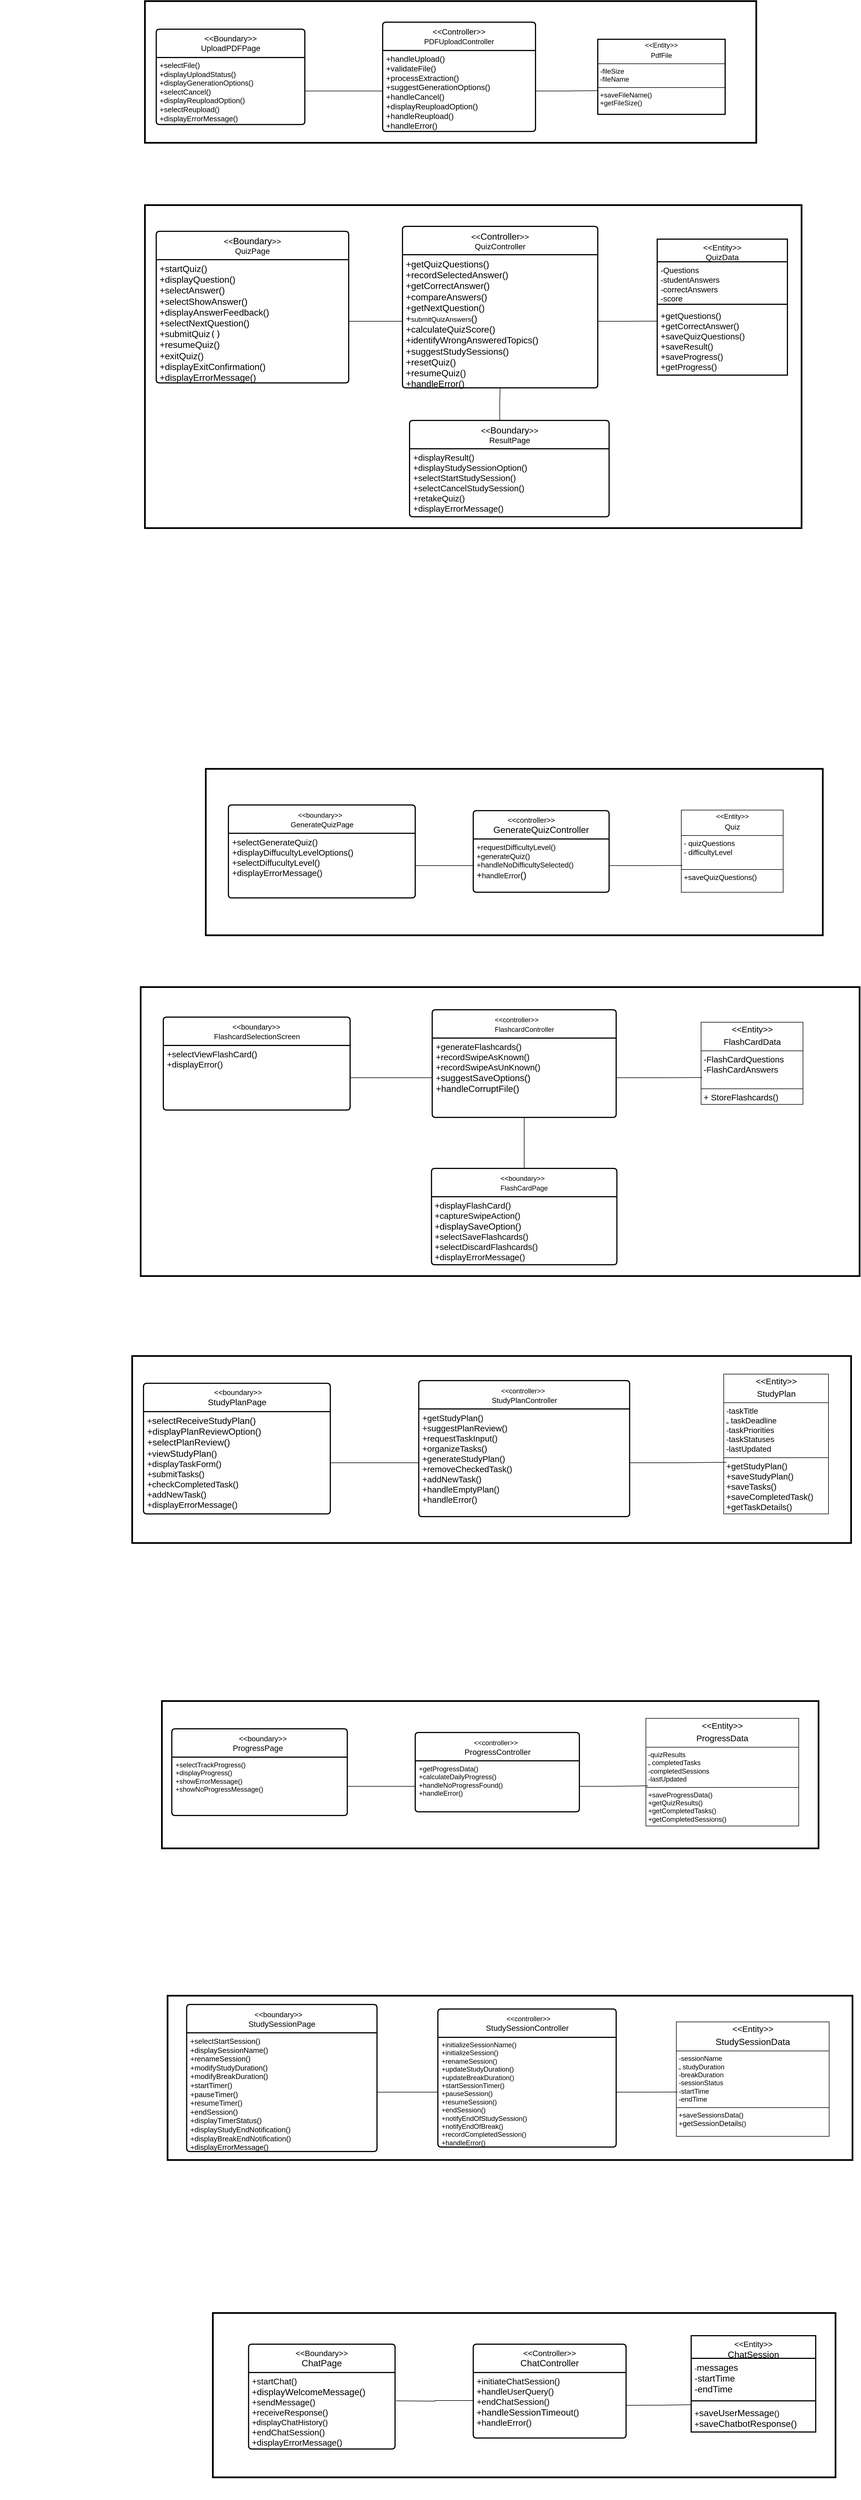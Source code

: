 <mxfile version="26.2.14">
  <diagram name="Page-1" id="e56a1550-8fbb-45ad-956c-1786394a9013">
    <mxGraphModel dx="4754" dy="1158" grid="1" gridSize="10" guides="1" tooltips="1" connect="1" arrows="1" fold="1" page="1" pageScale="1" pageWidth="1100" pageHeight="850" background="none" math="0" shadow="0">
      <root>
        <mxCell id="0" />
        <mxCell id="1" parent="0" />
        <mxCell id="l_nzm8aYYMq2d200SgV5-22" value="" style="rounded=0;whiteSpace=wrap;html=1;strokeColor=#000000;strokeWidth=3;" parent="1" vertex="1">
          <mxGeometry x="-2702.5" y="1434.86" width="1090" height="293.74" as="geometry" />
        </mxCell>
        <mxCell id="l_nzm8aYYMq2d200SgV5-20" value="" style="rounded=0;whiteSpace=wrap;html=1;strokeWidth=3;" parent="1" vertex="1">
          <mxGeometry x="-2810" y="440" width="1160" height="570" as="geometry" />
        </mxCell>
        <mxCell id="l_nzm8aYYMq2d200SgV5-17" value="" style="rounded=0;whiteSpace=wrap;html=1;strokeColor=#000000;strokeWidth=3;" parent="1" vertex="1">
          <mxGeometry x="-2810" y="80" width="1080" height="250" as="geometry" />
        </mxCell>
        <mxCell id="aW1EL9rklJhH-4EWhwkh-1" value="&amp;lt;&amp;lt;Boundary&amp;gt;&amp;gt;&lt;div&gt;UploadPDFPage&lt;/div&gt;" style="swimlane;childLayout=stackLayout;horizontal=1;startSize=50;horizontalStack=0;rounded=1;fontSize=14;fontStyle=0;strokeWidth=2;resizeParent=0;resizeLast=1;shadow=0;align=center;arcSize=4;whiteSpace=wrap;html=1;labelBackgroundColor=none;" parent="1" vertex="1">
          <mxGeometry x="-2790" y="129.49" width="262.5" height="168.2" as="geometry" />
        </mxCell>
        <mxCell id="aW1EL9rklJhH-4EWhwkh-2" value="&lt;font style=&quot;font-size: 13px;&quot;&gt;+selectFile()&lt;br&gt;+displayUploadStatus()&lt;/font&gt;&lt;div&gt;&lt;font size=&quot;2&quot;&gt;+&lt;/font&gt;&lt;span style=&quot;font-size: 13px;&quot;&gt;displayGenerationOptions()&lt;/span&gt;&lt;div&gt;&lt;font style=&quot;font-size: 13px;&quot;&gt;&lt;font&gt;+&lt;/font&gt;&lt;font&gt;selectCancel&lt;/font&gt;&lt;font&gt;()&lt;/font&gt;&lt;/font&gt;&lt;div&gt;&lt;font style=&quot;font-size: 13px;&quot;&gt;+displayReuploadOption()&lt;br&gt;&lt;/font&gt;&lt;div&gt;&lt;font style=&quot;font-size: 13px;&quot;&gt;+selectReupload()&lt;br&gt;&lt;/font&gt;&lt;/div&gt;&lt;div&gt;&lt;font style=&quot;font-size: 13px;&quot;&gt;&lt;font&gt;+&lt;/font&gt;displayErrorMessage()&lt;/font&gt;&lt;/div&gt;&lt;div&gt;&lt;font style=&quot;font-size: 13px;&quot;&gt;&lt;br&gt;&lt;/font&gt;&lt;/div&gt;&lt;div&gt;&lt;font&gt;&lt;code data-end=&quot;361&quot; data-start=&quot;347&quot;&gt;&lt;font style=&quot;font-size: 13px;&quot; face=&quot;Verdana&quot;&gt;&lt;br&gt;&lt;/font&gt;&lt;/code&gt;&lt;/font&gt;&lt;/div&gt;&lt;div&gt;&lt;font style=&quot;font-size: 16px;&quot;&gt;&lt;code data-end=&quot;361&quot; data-start=&quot;347&quot;&gt;&lt;br&gt;&lt;/code&gt;&lt;/font&gt;&lt;/div&gt;&lt;/div&gt;&lt;/div&gt;&lt;/div&gt;" style="align=left;strokeColor=none;fillColor=none;spacingLeft=4;spacingRight=4;fontSize=12;verticalAlign=top;resizable=0;rotatable=0;part=1;html=1;whiteSpace=wrap;labelBackgroundColor=none;strokeWidth=2;" parent="aW1EL9rklJhH-4EWhwkh-1" vertex="1">
          <mxGeometry y="50" width="262.5" height="118.2" as="geometry" />
        </mxCell>
        <mxCell id="aW1EL9rklJhH-4EWhwkh-3" style="edgeStyle=orthogonalEdgeStyle;rounded=0;orthogonalLoop=1;jettySize=auto;html=1;exitX=0.5;exitY=1;exitDx=0;exitDy=0;labelBackgroundColor=none;fontColor=default;strokeWidth=2;" parent="aW1EL9rklJhH-4EWhwkh-1" edge="1">
          <mxGeometry relative="1" as="geometry">
            <mxPoint x="120" y="393.74" as="sourcePoint" />
            <mxPoint x="120" y="393.74" as="targetPoint" />
          </mxGeometry>
        </mxCell>
        <mxCell id="aW1EL9rklJhH-4EWhwkh-4" style="edgeStyle=orthogonalEdgeStyle;rounded=0;orthogonalLoop=1;jettySize=auto;html=1;exitX=0.5;exitY=1;exitDx=0;exitDy=0;labelBackgroundColor=none;fontColor=default;strokeWidth=2;" parent="aW1EL9rklJhH-4EWhwkh-1" edge="1">
          <mxGeometry relative="1" as="geometry">
            <mxPoint x="120" y="393.74" as="sourcePoint" />
            <mxPoint x="120" y="393.74" as="targetPoint" />
          </mxGeometry>
        </mxCell>
        <mxCell id="aW1EL9rklJhH-4EWhwkh-5" style="edgeStyle=orthogonalEdgeStyle;rounded=0;orthogonalLoop=1;jettySize=auto;html=1;exitX=0.5;exitY=1;exitDx=0;exitDy=0;labelBackgroundColor=none;fontColor=default;strokeWidth=2;" parent="aW1EL9rklJhH-4EWhwkh-1" edge="1">
          <mxGeometry relative="1" as="geometry">
            <mxPoint x="120" y="393.74" as="sourcePoint" />
            <mxPoint x="120" y="393.74" as="targetPoint" />
          </mxGeometry>
        </mxCell>
        <mxCell id="aW1EL9rklJhH-4EWhwkh-6" value="&lt;span style=&quot;caret-color: rgb(0, 0, 0); color: rgb(0, 0, 0); font-family: Helvetica; font-size: 14px; font-style: normal; font-variant-caps: normal; font-weight: 400; letter-spacing: normal; orphans: auto; text-align: center; text-indent: 0px; text-transform: none; white-space: normal; widows: auto; word-spacing: 0px; -webkit-text-stroke-width: 0px; background-color: rgb(251, 251, 251); text-decoration: none; display: inline !important; float: none;&quot;&gt;&amp;lt;&amp;lt;&lt;span style=&quot;text-align: start; font-size: medium;&quot;&gt;Boundary&lt;/span&gt;&amp;gt;&amp;gt;&lt;/span&gt;&lt;div style=&quot;caret-color: rgb(0, 0, 0); color: rgb(0, 0, 0); font-family: Helvetica; font-size: 14px; font-style: normal; font-variant-caps: normal; font-weight: 400; letter-spacing: normal; orphans: auto; text-align: center; text-indent: 0px; text-transform: none; white-space: normal; widows: auto; word-spacing: 0px; -webkit-text-stroke-width: 0px; text-decoration: none;&quot;&gt;&lt;span style=&quot;text-align: start;&quot;&gt;QuizPage&lt;/span&gt;&lt;/div&gt;" style="swimlane;childLayout=stackLayout;horizontal=1;startSize=50;horizontalStack=0;rounded=1;fontSize=14;fontStyle=1;strokeWidth=2;resizeParent=0;resizeLast=1;shadow=0;dashed=0;align=center;arcSize=4;whiteSpace=wrap;html=1;labelBackgroundColor=none;" parent="1" vertex="1">
          <mxGeometry x="-2790" y="486.25" width="340" height="267.5" as="geometry" />
        </mxCell>
        <mxCell id="aW1EL9rklJhH-4EWhwkh-7" value="&lt;font style=&quot;font-size: 16px;&quot;&gt;+startQuiz()&lt;/font&gt;&lt;div&gt;&lt;font style=&quot;font-size: 16px;&quot;&gt;+&lt;font face=&quot;Helvetica&quot;&gt;displayQuestion&lt;/font&gt;()&lt;br&gt;&lt;/font&gt;&lt;div&gt;&lt;font style=&quot;font-size: 16px;&quot;&gt;+selectAnswer()&lt;/font&gt;&lt;/div&gt;&lt;div&gt;&lt;font style=&quot;font-size: 16px;&quot;&gt;+selectShowAnswer()&lt;/font&gt;&lt;/div&gt;&lt;div&gt;&lt;font style=&quot;font-size: 16px;&quot;&gt;+displayAnswerFeedback()&lt;br&gt;&lt;/font&gt;&lt;/div&gt;&lt;div&gt;&lt;font style=&quot;font-size: 16px;&quot;&gt;+selectNextQuestion()&lt;/font&gt;&lt;/div&gt;&lt;div&gt;&lt;font style=&quot;font-size: 16px;&quot;&gt;&lt;div style=&quot;font-size: 12px;&quot;&gt;&lt;font style=&quot;font-size: 16px;&quot;&gt;+submitQuiz&lt;font face=&quot;monospace&quot;&gt;()&lt;/font&gt;&lt;/font&gt;&lt;/div&gt;&lt;/font&gt;&lt;/div&gt;&lt;div&gt;&lt;font style=&quot;font-size: 16px;&quot;&gt;+resumeQuiz()&lt;/font&gt;&lt;/div&gt;&lt;div&gt;&lt;font style=&quot;font-size: 16px;&quot;&gt;&lt;div&gt;+exitQuiz()&lt;/div&gt;&lt;div&gt;+displayExitConfirmation()&lt;br&gt;&lt;/div&gt;&lt;div&gt;+displayErrorMessage()&amp;nbsp;&lt;br&gt;&lt;/div&gt;&lt;/font&gt;&lt;/div&gt;&lt;div&gt;&lt;br&gt;&lt;/div&gt;&lt;/div&gt;" style="align=left;strokeColor=none;fillColor=none;spacingLeft=4;spacingRight=4;fontSize=12;verticalAlign=top;resizable=0;rotatable=0;part=1;html=1;whiteSpace=wrap;labelBackgroundColor=none;strokeWidth=2;" parent="aW1EL9rklJhH-4EWhwkh-6" vertex="1">
          <mxGeometry y="50" width="340" height="217.5" as="geometry" />
        </mxCell>
        <mxCell id="aW1EL9rklJhH-4EWhwkh-8" style="edgeStyle=orthogonalEdgeStyle;rounded=0;orthogonalLoop=1;jettySize=auto;html=1;exitX=0.5;exitY=1;exitDx=0;exitDy=0;labelBackgroundColor=none;fontColor=default;strokeWidth=2;" parent="aW1EL9rklJhH-4EWhwkh-6" edge="1">
          <mxGeometry relative="1" as="geometry">
            <mxPoint x="1037.5" y="807.5" as="sourcePoint" />
            <mxPoint x="1037.5" y="807.5" as="targetPoint" />
          </mxGeometry>
        </mxCell>
        <mxCell id="aW1EL9rklJhH-4EWhwkh-9" value="&lt;span style=&quot;caret-color: rgb(0, 0, 0); color: rgb(0, 0, 0); font-family: Helvetica; font-size: 14px; font-style: normal; font-variant-caps: normal; letter-spacing: normal; orphans: auto; text-align: center; text-indent: 0px; text-transform: none; white-space: normal; widows: auto; word-spacing: 0px; -webkit-text-stroke-width: 0px; text-decoration: none; font-weight: 400; background-color: rgb(251, 251, 251); float: none; display: inline !important;&quot;&gt;&amp;lt;&amp;lt;&lt;span style=&quot;text-align: start; font-size: medium;&quot;&gt;Controller&lt;/span&gt;&amp;gt;&amp;gt;&lt;/span&gt;&lt;div style=&quot;caret-color: rgb(0, 0, 0); color: rgb(0, 0, 0); font-family: Helvetica; font-size: 14px; font-style: normal; font-variant-caps: normal; letter-spacing: normal; orphans: auto; text-align: center; text-indent: 0px; text-transform: none; white-space: normal; widows: auto; word-spacing: 0px; -webkit-text-stroke-width: 0px; text-decoration: none; font-weight: 400;&quot;&gt;&lt;span style=&quot;text-align: start;&quot;&gt;QuizController&lt;/span&gt;&lt;/div&gt;" style="swimlane;childLayout=stackLayout;horizontal=1;startSize=50;horizontalStack=0;rounded=1;fontSize=14;fontStyle=1;strokeWidth=2;resizeParent=0;resizeLast=1;shadow=0;dashed=0;align=center;arcSize=4;whiteSpace=wrap;html=1;labelBackgroundColor=none;" parent="1" vertex="1">
          <mxGeometry x="-2355" y="477.5" width="345" height="285" as="geometry" />
        </mxCell>
        <mxCell id="aW1EL9rklJhH-4EWhwkh-10" value="&lt;font style=&quot;font-size: 16px;&quot;&gt;+getQuizQuestions()&lt;/font&gt;&lt;div&gt;&lt;div&gt;&lt;font style=&quot;font-size: 16px;&quot;&gt;+recordSelectedAnswer()&lt;br&gt;&lt;/font&gt;&lt;/div&gt;&lt;div&gt;&lt;font style=&quot;font-size: 16px;&quot;&gt;&lt;font&gt;+&lt;/font&gt;getCorrectAnswer()&lt;/font&gt;&lt;/div&gt;&lt;div&gt;&lt;font style=&quot;font-size: 16px;&quot;&gt;+compareAnswers()&lt;br&gt;&lt;/font&gt;&lt;/div&gt;&lt;div&gt;&lt;font style=&quot;font-size: 16px;&quot;&gt;+get&lt;/font&gt;&lt;span style=&quot;font-size: 16px;&quot;&gt;NextQuestion()&lt;/span&gt;&lt;/div&gt;&lt;div&gt;&lt;font style=&quot;font-size: 16px;&quot;&gt;+&lt;/font&gt;submitQuizAnswers&lt;span style=&quot;font-size: medium;&quot;&gt;()&lt;/span&gt;&lt;/div&gt;&lt;div&gt;&lt;font style=&quot;font-size: 16px;&quot;&gt;+calculateQuizScore()&lt;/font&gt;&lt;/div&gt;&lt;div&gt;&lt;font style=&quot;font-size: 16px;&quot;&gt;+&lt;/font&gt;&lt;span style=&quot;font-size: medium;&quot;&gt;identifyWrongAnsweredTopics&lt;/span&gt;&lt;span style=&quot;font-size: 16px;&quot;&gt;()&lt;/span&gt;&lt;/div&gt;&lt;div&gt;&lt;font style=&quot;font-size: 16px;&quot;&gt;&lt;font&gt;+&lt;/font&gt;suggestStudySessions()&lt;/font&gt;&lt;/div&gt;&lt;div&gt;&lt;font style=&quot;font-size: 16px;&quot;&gt;+resetQuiz()&lt;/font&gt;&lt;/div&gt;&lt;div&gt;&lt;font style=&quot;font-size: 16px;&quot;&gt;+resumeQuiz()&lt;/font&gt;&lt;/div&gt;&lt;div&gt;&lt;font style=&quot;font-size: 16px;&quot;&gt;&lt;div style=&quot;font-size: 12px;&quot;&gt;&lt;font style=&quot;font-size: 16px;&quot;&gt;+handleError()&lt;/font&gt;&lt;/div&gt;&lt;div&gt;&lt;font style=&quot;font-size: 16px;&quot;&gt;&lt;br&gt;&lt;/font&gt;&lt;/div&gt;&lt;/font&gt;&lt;/div&gt;&lt;div&gt;&lt;font style=&quot;font-size: 16px;&quot;&gt;&lt;br&gt;&lt;/font&gt;&lt;/div&gt;&lt;div&gt;&lt;br&gt;&lt;/div&gt;&lt;/div&gt;" style="align=left;strokeColor=none;fillColor=none;spacingLeft=4;spacingRight=4;fontSize=12;verticalAlign=top;resizable=0;rotatable=0;part=1;html=1;whiteSpace=wrap;labelBackgroundColor=none;strokeWidth=2;" parent="aW1EL9rklJhH-4EWhwkh-9" vertex="1">
          <mxGeometry y="50" width="345" height="235" as="geometry" />
        </mxCell>
        <mxCell id="aW1EL9rklJhH-4EWhwkh-11" style="edgeStyle=orthogonalEdgeStyle;rounded=0;orthogonalLoop=1;jettySize=auto;html=1;exitX=0.5;exitY=1;exitDx=0;exitDy=0;labelBackgroundColor=none;fontColor=default;strokeWidth=0;" parent="aW1EL9rklJhH-4EWhwkh-9" edge="1">
          <mxGeometry relative="1" as="geometry">
            <mxPoint x="595" y="665" as="sourcePoint" />
            <mxPoint x="595" y="665" as="targetPoint" />
          </mxGeometry>
        </mxCell>
        <mxCell id="aW1EL9rklJhH-4EWhwkh-12" value="&lt;span style=&quot;font-size: 14px; font-weight: 400;&quot;&gt;&amp;lt;&amp;lt;Entity&amp;gt;&amp;gt;&lt;/span&gt;&lt;div style=&quot;font-size: 14px; font-weight: 400;&quot;&gt;&lt;span style=&quot;text-align: start;&quot;&gt;QuizData&lt;/span&gt;&lt;/div&gt;" style="swimlane;fontStyle=1;align=center;verticalAlign=top;childLayout=stackLayout;horizontal=1;startSize=40;horizontalStack=0;resizeParent=1;resizeParentMax=0;resizeLast=0;collapsible=1;marginBottom=0;whiteSpace=wrap;html=1;strokeWidth=2;" parent="1" vertex="1">
          <mxGeometry x="-1905" y="500.0" width="230" height="240" as="geometry" />
        </mxCell>
        <mxCell id="aW1EL9rklJhH-4EWhwkh-13" value="&lt;div&gt;&lt;font style=&quot;font-size: 14px;&quot;&gt;-Questions&lt;br&gt;&lt;/font&gt;&lt;/div&gt;&lt;div&gt;&lt;font style=&quot;font-size: 14px;&quot;&gt;-studentAnswers&lt;/font&gt;&lt;/div&gt;&lt;div&gt;&lt;font style=&quot;font-size: 14px;&quot;&gt;-correctAnswers&lt;/font&gt;&lt;/div&gt;&lt;div&gt;&lt;font style=&quot;font-size: 14px;&quot;&gt;-score&lt;/font&gt;&lt;/div&gt;&lt;div&gt;&lt;br&gt;&lt;/div&gt;&lt;div&gt;&lt;br&gt;&lt;/div&gt;" style="text;strokeColor=none;fillColor=none;align=left;verticalAlign=top;spacingLeft=4;spacingRight=4;overflow=hidden;rotatable=0;points=[[0,0.5],[1,0.5]];portConstraint=eastwest;whiteSpace=wrap;html=1;strokeWidth=2;" parent="aW1EL9rklJhH-4EWhwkh-12" vertex="1">
          <mxGeometry y="40" width="230" height="70" as="geometry" />
        </mxCell>
        <mxCell id="aW1EL9rklJhH-4EWhwkh-14" value="" style="line;strokeWidth=2;fillColor=none;align=left;verticalAlign=middle;spacingTop=-1;spacingLeft=3;spacingRight=3;rotatable=0;labelPosition=right;points=[];portConstraint=eastwest;strokeColor=inherit;" parent="aW1EL9rklJhH-4EWhwkh-12" vertex="1">
          <mxGeometry y="110" width="230" height="10" as="geometry" />
        </mxCell>
        <mxCell id="aW1EL9rklJhH-4EWhwkh-15" value="&lt;div&gt;&lt;font style=&quot;font-size: 15px;&quot;&gt;+getQuestions()&lt;/font&gt;&lt;/div&gt;&lt;div&gt;&lt;font style=&quot;font-size: 15px;&quot;&gt;+getCorrectAnswer()&lt;/font&gt;&lt;/div&gt;&lt;div&gt;&lt;font style=&quot;font-size: 15px;&quot;&gt;+saveQuizQuestions()&lt;/font&gt;&lt;/div&gt;&lt;div&gt;&lt;font style=&quot;font-size: 15px;&quot;&gt;+saveResult()&amp;nbsp;&lt;/font&gt;&lt;/div&gt;&lt;div&gt;&lt;span style=&quot;font-size: 15px;&quot;&gt;+&lt;/span&gt;&lt;font style=&quot;font-size: 15px;&quot;&gt;saveProgress()&lt;/font&gt;&lt;/div&gt;&lt;div&gt;&lt;font style=&quot;font-size: 15px;&quot;&gt;&lt;font&gt;+&lt;/font&gt;getProgress()&lt;/font&gt;&lt;/div&gt;" style="text;strokeColor=none;fillColor=none;align=left;verticalAlign=top;spacingLeft=4;spacingRight=4;overflow=hidden;rotatable=0;points=[[0,0.5],[1,0.5]];portConstraint=eastwest;whiteSpace=wrap;html=1;strokeWidth=2;" parent="aW1EL9rklJhH-4EWhwkh-12" vertex="1">
          <mxGeometry y="120" width="230" height="120" as="geometry" />
        </mxCell>
        <mxCell id="aW1EL9rklJhH-4EWhwkh-20" value="&amp;lt;&amp;lt;Controller&amp;gt;&amp;gt;&lt;div&gt;&lt;span style=&quot;text-align: start;&quot;&gt;&lt;font style=&quot;font-size: 13px;&quot;&gt;PDFUploadController&lt;/font&gt;&lt;/span&gt;&lt;/div&gt;" style="swimlane;childLayout=stackLayout;horizontal=1;startSize=50;horizontalStack=0;rounded=1;fontSize=14;fontStyle=0;strokeWidth=2;resizeParent=0;resizeLast=1;shadow=0;dashed=0;align=center;arcSize=4;whiteSpace=wrap;html=1;labelBackgroundColor=none;" parent="1" vertex="1">
          <mxGeometry x="-2390" y="117.18" width="270" height="192.82" as="geometry" />
        </mxCell>
        <mxCell id="aW1EL9rklJhH-4EWhwkh-21" value="&lt;font style=&quot;font-size: 14px;&quot;&gt;&lt;font&gt;&lt;font&gt;+handleUpload()&lt;/font&gt;&lt;/font&gt;&lt;font&gt;&lt;br&gt;&lt;font&gt;+validateFile()&lt;/font&gt;&lt;/font&gt;&lt;/font&gt;&lt;div&gt;&lt;font&gt;&lt;font style=&quot;font-size: 14px;&quot;&gt;+processExtraction()&lt;/font&gt;&lt;/font&gt;&lt;/div&gt;&lt;div&gt;&lt;font&gt;&lt;font style=&quot;font-size: 14px;&quot;&gt;+suggestGenerationOptions()&lt;br&gt;&lt;/font&gt;&lt;/font&gt;&lt;div&gt;&lt;font style=&quot;font-size: 14px;&quot;&gt;+handleCancel()&lt;/font&gt;&lt;/div&gt;&lt;div&gt;&lt;font style=&quot;font-size: 14px;&quot;&gt;+displayReuploadOption()&lt;/font&gt;&lt;/div&gt;&lt;div&gt;&lt;font style=&quot;font-size: 14px;&quot;&gt;+handleReupload()&lt;/font&gt;&lt;/div&gt;&lt;/div&gt;&lt;div&gt;&lt;font style=&quot;font-size: 14px;&quot;&gt;+handleError()&lt;/font&gt;&lt;/div&gt;" style="align=left;strokeColor=none;fillColor=none;spacingLeft=4;spacingRight=4;fontSize=12;verticalAlign=top;resizable=0;rotatable=0;part=1;html=1;whiteSpace=wrap;labelBackgroundColor=none;strokeWidth=2;" parent="aW1EL9rklJhH-4EWhwkh-20" vertex="1">
          <mxGeometry y="50" width="270" height="142.82" as="geometry" />
        </mxCell>
        <mxCell id="aW1EL9rklJhH-4EWhwkh-94" style="edgeStyle=orthogonalEdgeStyle;rounded=0;orthogonalLoop=1;jettySize=auto;html=1;exitX=1;exitY=0.5;exitDx=0;exitDy=0;entryX=0;entryY=0.5;entryDx=0;entryDy=0;endArrow=none;endFill=0;startFill=0;" parent="1" source="aW1EL9rklJhH-4EWhwkh-7" target="aW1EL9rklJhH-4EWhwkh-10" edge="1">
          <mxGeometry relative="1" as="geometry">
            <mxPoint x="-2460" y="593.28" as="sourcePoint" />
          </mxGeometry>
        </mxCell>
        <mxCell id="Gpb7fU793gpHVbxL4HnN-2" value="&lt;div style=&quot;text-align: start;&quot;&gt;&lt;span style=&quot;font-size: 12px; font-weight: 400;&quot;&gt;&amp;nbsp; &amp;nbsp; &amp;lt;&amp;lt;boundary&amp;gt;&amp;gt;&lt;/span&gt;&lt;/div&gt;&lt;div style=&quot;text-align: start;&quot;&gt;&lt;span style=&quot;font-weight: 400;&quot;&gt;&lt;font style=&quot;font-size: 13px;&quot;&gt;GenerateQuizPage&lt;/font&gt;&lt;/span&gt;&lt;br&gt;&lt;/div&gt;" style="swimlane;childLayout=stackLayout;horizontal=1;startSize=50;horizontalStack=0;rounded=1;fontSize=14;fontStyle=1;strokeWidth=2;resizeParent=0;resizeLast=1;shadow=0;dashed=0;align=center;arcSize=4;whiteSpace=wrap;html=1;labelBackgroundColor=none;" parent="1" vertex="1">
          <mxGeometry x="-2662.5" y="1498.6" width="330" height="164.06" as="geometry" />
        </mxCell>
        <mxCell id="Gpb7fU793gpHVbxL4HnN-3" value="&lt;div&gt;&lt;div&gt;&lt;font style=&quot;font-size: 15px;&quot;&gt;+selectGenerateQuiz()&lt;/font&gt;&lt;/div&gt;&lt;div&gt;&lt;font style=&quot;font-size: 15px;&quot;&gt;&lt;font&gt;+&lt;font&gt;display&lt;/font&gt;&lt;/font&gt;&lt;font&gt;DiffucultyLevelOptions&lt;/font&gt;()&amp;nbsp;&lt;/font&gt;&lt;/div&gt;&lt;div&gt;&lt;font style=&quot;font-size: 15px;&quot;&gt;+selectDiffucultyLevel()&lt;/font&gt;&lt;/div&gt;&lt;div&gt;&lt;font style=&quot;font-size: 15px;&quot;&gt;+displayErrorMessage()&lt;/font&gt;&lt;/div&gt;&lt;/div&gt;&lt;div&gt;&lt;span style=&quot;font-size: medium;&quot;&gt;&lt;br&gt;&lt;/span&gt;&lt;/div&gt;" style="align=left;strokeColor=none;fillColor=none;spacingLeft=4;spacingRight=4;fontSize=12;verticalAlign=top;resizable=0;rotatable=0;part=1;html=1;whiteSpace=wrap;labelBackgroundColor=none;strokeWidth=2;" parent="Gpb7fU793gpHVbxL4HnN-2" vertex="1">
          <mxGeometry y="50" width="330" height="114.06" as="geometry" />
        </mxCell>
        <mxCell id="Gpb7fU793gpHVbxL4HnN-4" style="edgeStyle=orthogonalEdgeStyle;rounded=0;orthogonalLoop=1;jettySize=auto;html=1;exitX=0.5;exitY=1;exitDx=0;exitDy=0;labelBackgroundColor=none;fontColor=default;strokeWidth=2;" parent="Gpb7fU793gpHVbxL4HnN-2" edge="1">
          <mxGeometry relative="1" as="geometry">
            <mxPoint x="-280" y="818.9" as="sourcePoint" />
            <mxPoint x="-280" y="818.9" as="targetPoint" />
          </mxGeometry>
        </mxCell>
        <mxCell id="Gpb7fU793gpHVbxL4HnN-5" value="&lt;div style=&quot;text-align: start;&quot;&gt;&lt;span style=&quot;font-weight: 400;&quot;&gt;&lt;font style=&quot;font-size: 13px;&quot;&gt;&amp;nbsp; &amp;nbsp; &amp;nbsp; &amp;nbsp;&amp;lt;&amp;lt;controller&amp;gt;&amp;gt;&lt;/font&gt;&lt;/span&gt;&lt;/div&gt;&lt;div style=&quot;text-align: start;&quot;&gt;&lt;span style=&quot;font-weight: 400; font-size: medium;&quot;&gt;GenerateQuizController&lt;/span&gt;&lt;br&gt;&lt;/div&gt;" style="swimlane;childLayout=stackLayout;horizontal=1;startSize=50;horizontalStack=0;rounded=1;fontSize=14;fontStyle=1;strokeWidth=2;resizeParent=0;resizeLast=1;shadow=0;dashed=0;align=center;arcSize=4;whiteSpace=wrap;html=1;labelBackgroundColor=none;" parent="1" vertex="1">
          <mxGeometry x="-2230" y="1508.6" width="240" height="144.06" as="geometry" />
        </mxCell>
        <mxCell id="Gpb7fU793gpHVbxL4HnN-6" value="&lt;div&gt;&lt;span style=&quot;font-size: 13px;&quot;&gt;+requestDifficultyLevel()&lt;/span&gt;&lt;/div&gt;&lt;div&gt;&lt;font style=&quot;font-size: 13px;&quot;&gt;+generateQuiz()&lt;/font&gt;&lt;/div&gt;&lt;div&gt;&lt;font style=&quot;font-size: 13px;&quot;&gt;+handleNoDifficultySelected()&lt;/font&gt;&lt;/div&gt;&lt;div&gt;&lt;span style=&quot;font-size: medium;&quot;&gt;+&lt;/span&gt;&lt;font style=&quot;font-size: 13px;&quot;&gt;handleError&lt;/font&gt;&lt;span style=&quot;font-size: medium;&quot;&gt;()&lt;/span&gt;&lt;br&gt;&lt;/div&gt;" style="align=left;strokeColor=none;fillColor=none;spacingLeft=4;spacingRight=4;fontSize=12;verticalAlign=top;resizable=0;rotatable=0;part=1;html=1;whiteSpace=wrap;labelBackgroundColor=none;strokeWidth=2;" parent="Gpb7fU793gpHVbxL4HnN-5" vertex="1">
          <mxGeometry y="50" width="240" height="94.06" as="geometry" />
        </mxCell>
        <mxCell id="Gpb7fU793gpHVbxL4HnN-7" style="edgeStyle=orthogonalEdgeStyle;rounded=0;orthogonalLoop=1;jettySize=auto;html=1;exitX=0.5;exitY=1;exitDx=0;exitDy=0;labelBackgroundColor=none;fontColor=default;strokeWidth=2;" parent="Gpb7fU793gpHVbxL4HnN-5" edge="1">
          <mxGeometry relative="1" as="geometry">
            <mxPoint x="-260" y="370.46" as="sourcePoint" />
            <mxPoint x="-260" y="370.46" as="targetPoint" />
          </mxGeometry>
        </mxCell>
        <mxCell id="Gpb7fU793gpHVbxL4HnN-15" value="&lt;p style=&quot;margin:0px;margin-top:4px;text-align:center;&quot;&gt;&lt;font&gt;&amp;lt;&amp;lt;Entity&amp;gt;&amp;gt;&lt;/font&gt;&lt;/p&gt;&lt;p style=&quot;margin:0px;margin-top:4px;text-align:center;&quot;&gt;&lt;font style=&quot;font-size: 13px;&quot;&gt;Quiz&lt;/font&gt;&lt;/p&gt;&lt;hr size=&quot;1&quot; style=&quot;border-style:solid;&quot;&gt;&lt;p style=&quot;margin:0px;margin-left:4px;&quot;&gt;&lt;font&gt;&lt;font style=&quot;font-size: 13px;&quot;&gt;- quizQuestions&lt;/font&gt;&lt;/font&gt;&lt;/p&gt;&lt;p style=&quot;margin:0px;margin-left:4px;&quot;&gt;&lt;font&gt;&lt;font style=&quot;font-size: 13px;&quot;&gt;- difficultyLevel&lt;/font&gt;&lt;/font&gt;&lt;/p&gt;&lt;p style=&quot;margin:0px;margin-left:4px;&quot;&gt;&lt;font style=&quot;font-size: 13px;&quot;&gt;&lt;br&gt;&lt;/font&gt;&lt;/p&gt;&lt;hr size=&quot;1&quot; style=&quot;border-style:solid;&quot;&gt;&lt;p style=&quot;margin:0px;margin-left:4px;&quot;&gt;&lt;font style=&quot;font-size: 13px;&quot;&gt;+saveQuizQuestions()&lt;/font&gt;&lt;/p&gt;" style="verticalAlign=top;align=left;overflow=fill;html=1;whiteSpace=wrap;" parent="1" vertex="1">
          <mxGeometry x="-1862.5" y="1507.66" width="180" height="145" as="geometry" />
        </mxCell>
        <mxCell id="YcRZTLKFpLyIj8hgtfCx-5" value="" style="edgeStyle=orthogonalEdgeStyle;rounded=0;orthogonalLoop=1;jettySize=auto;html=1;endArrow=none;startFill=0;exitX=0.452;exitY=0.038;exitDx=0;exitDy=0;exitPerimeter=0;" parent="1" source="YcRZTLKFpLyIj8hgtfCx-1" target="aW1EL9rklJhH-4EWhwkh-10" edge="1">
          <mxGeometry relative="1" as="geometry">
            <mxPoint x="-2182.5" y="885" as="sourcePoint" />
          </mxGeometry>
        </mxCell>
        <mxCell id="YcRZTLKFpLyIj8hgtfCx-1" value="&lt;span style=&quot;caret-color: rgb(0, 0, 0); color: rgb(0, 0, 0); font-family: Helvetica; font-size: 14px; font-style: normal; font-variant-caps: normal; font-weight: 400; letter-spacing: normal; orphans: auto; text-align: center; text-indent: 0px; text-transform: none; white-space: normal; widows: auto; word-spacing: 0px; -webkit-text-stroke-width: 0px; background-color: rgb(251, 251, 251); text-decoration: none; display: inline !important; float: none;&quot;&gt;&amp;lt;&amp;lt;&lt;span style=&quot;text-align: start; font-size: medium;&quot;&gt;Boundary&lt;/span&gt;&amp;gt;&amp;gt;&lt;/span&gt;&lt;div style=&quot;caret-color: rgb(0, 0, 0); color: rgb(0, 0, 0); font-family: Helvetica; font-size: 14px; font-style: normal; font-variant-caps: normal; font-weight: 400; letter-spacing: normal; orphans: auto; text-align: center; text-indent: 0px; text-transform: none; white-space: normal; widows: auto; word-spacing: 0px; -webkit-text-stroke-width: 0px; text-decoration: none;&quot;&gt;&lt;span style=&quot;text-align: start;&quot;&gt;ResultPage&lt;/span&gt;&lt;/div&gt;" style="swimlane;childLayout=stackLayout;horizontal=1;startSize=50;horizontalStack=0;rounded=1;fontSize=14;fontStyle=1;strokeWidth=2;resizeParent=0;resizeLast=1;shadow=0;dashed=0;align=center;arcSize=4;whiteSpace=wrap;html=1;labelBackgroundColor=none;" parent="1" vertex="1">
          <mxGeometry x="-2342.5" y="820" width="352.5" height="170" as="geometry" />
        </mxCell>
        <mxCell id="YcRZTLKFpLyIj8hgtfCx-2" value="&lt;div&gt;&lt;font style=&quot;font-size: 15px;&quot;&gt;+displayResult()&lt;/font&gt;&lt;/div&gt;&lt;div&gt;&lt;font style=&quot;font-size: 15px;&quot;&gt;+displayStudySessionOption()&lt;br&gt;&lt;/font&gt;&lt;/div&gt;&lt;div&gt;&lt;font style=&quot;font-size: 15px;&quot;&gt;+selectStartStudySession()&lt;/font&gt;&lt;/div&gt;&lt;div&gt;&lt;font style=&quot;font-size: 15px;&quot;&gt;+selectCancelStudySession()&lt;/font&gt;&lt;/div&gt;&lt;div&gt;&lt;font style=&quot;font-size: 15px;&quot;&gt;&lt;font&gt;+&lt;/font&gt;retakeQuiz()&lt;/font&gt;&lt;/div&gt;&lt;div&gt;&lt;div&gt;&lt;div&gt;&lt;font style=&quot;font-size: 15px;&quot;&gt;+displayErrorMessage()&amp;nbsp;&lt;/font&gt;&lt;/div&gt;&lt;div&gt;&lt;br&gt;&lt;/div&gt;&lt;/div&gt;&lt;/div&gt;" style="align=left;strokeColor=none;fillColor=none;spacingLeft=4;spacingRight=4;fontSize=12;verticalAlign=top;resizable=0;rotatable=0;part=1;html=1;whiteSpace=wrap;labelBackgroundColor=none;strokeWidth=2;" parent="YcRZTLKFpLyIj8hgtfCx-1" vertex="1">
          <mxGeometry y="50" width="352.5" height="120" as="geometry" />
        </mxCell>
        <mxCell id="YcRZTLKFpLyIj8hgtfCx-3" style="edgeStyle=orthogonalEdgeStyle;rounded=0;orthogonalLoop=1;jettySize=auto;html=1;exitX=0.5;exitY=1;exitDx=0;exitDy=0;labelBackgroundColor=none;fontColor=default;strokeWidth=2;" parent="YcRZTLKFpLyIj8hgtfCx-1" edge="1">
          <mxGeometry relative="1" as="geometry">
            <mxPoint x="-280" y="818.9" as="sourcePoint" />
            <mxPoint x="-280" y="818.9" as="targetPoint" />
          </mxGeometry>
        </mxCell>
        <mxCell id="l_nzm8aYYMq2d200SgV5-5" style="edgeStyle=orthogonalEdgeStyle;rounded=0;orthogonalLoop=1;jettySize=auto;html=1;entryX=0;entryY=0.5;entryDx=0;entryDy=0;endArrow=none;startFill=0;" parent="1" source="Gpb7fU793gpHVbxL4HnN-3" target="Gpb7fU793gpHVbxL4HnN-6" edge="1">
          <mxGeometry relative="1" as="geometry" />
        </mxCell>
        <mxCell id="l_nzm8aYYMq2d200SgV5-6" style="edgeStyle=orthogonalEdgeStyle;rounded=0;orthogonalLoop=1;jettySize=auto;html=1;exitX=1;exitY=0.5;exitDx=0;exitDy=0;entryX=0.011;entryY=0.674;entryDx=0;entryDy=0;entryPerimeter=0;endArrow=none;startFill=0;" parent="1" source="Gpb7fU793gpHVbxL4HnN-6" target="Gpb7fU793gpHVbxL4HnN-15" edge="1">
          <mxGeometry relative="1" as="geometry" />
        </mxCell>
        <mxCell id="l_nzm8aYYMq2d200SgV5-16" value="&lt;p style=&quot;margin:0px;margin-top:4px;text-align:center;&quot;&gt;&amp;lt;&amp;lt;Entity&amp;gt;&amp;gt;&lt;/p&gt;&lt;p style=&quot;margin:0px;margin-top:4px;text-align:center;&quot;&gt;PdfFile&lt;/p&gt;&lt;hr size=&quot;1&quot; style=&quot;border-style:solid;&quot;&gt;&lt;p style=&quot;margin:0px;margin-left:4px;&quot;&gt;-fileSize&lt;/p&gt;&lt;p style=&quot;margin:0px;margin-left:4px;&quot;&gt;-fileName&lt;/p&gt;&lt;hr size=&quot;1&quot; style=&quot;border-style:solid;&quot;&gt;&lt;p style=&quot;margin:0px;margin-left:4px;&quot;&gt;+saveFileName()&lt;/p&gt;&lt;p style=&quot;margin:0px;margin-left:4px;&quot;&gt;+getFileSize()&lt;/p&gt;" style="verticalAlign=top;align=left;overflow=fill;html=1;whiteSpace=wrap;strokeColor=default;strokeWidth=2;" parent="1" vertex="1">
          <mxGeometry x="-2010" y="147.34" width="225" height="132.5" as="geometry" />
        </mxCell>
        <mxCell id="l_nzm8aYYMq2d200SgV5-18" style="edgeStyle=orthogonalEdgeStyle;rounded=0;orthogonalLoop=1;jettySize=auto;html=1;entryX=0;entryY=0.5;entryDx=0;entryDy=0;endArrow=none;startFill=0;" parent="1" source="aW1EL9rklJhH-4EWhwkh-2" target="aW1EL9rklJhH-4EWhwkh-21" edge="1">
          <mxGeometry relative="1" as="geometry" />
        </mxCell>
        <mxCell id="l_nzm8aYYMq2d200SgV5-19" style="edgeStyle=orthogonalEdgeStyle;rounded=0;orthogonalLoop=1;jettySize=auto;html=1;endArrow=none;startFill=0;entryX=0.004;entryY=0.684;entryDx=0;entryDy=0;entryPerimeter=0;" parent="1" source="aW1EL9rklJhH-4EWhwkh-21" target="l_nzm8aYYMq2d200SgV5-16" edge="1">
          <mxGeometry relative="1" as="geometry">
            <mxPoint x="-2020" y="225" as="targetPoint" />
          </mxGeometry>
        </mxCell>
        <mxCell id="l_nzm8aYYMq2d200SgV5-21" style="edgeStyle=orthogonalEdgeStyle;rounded=0;orthogonalLoop=1;jettySize=auto;html=1;entryX=-0.002;entryY=0.206;entryDx=0;entryDy=0;entryPerimeter=0;endArrow=none;startFill=0;" parent="1" source="aW1EL9rklJhH-4EWhwkh-10" target="aW1EL9rklJhH-4EWhwkh-15" edge="1">
          <mxGeometry relative="1" as="geometry" />
        </mxCell>
        <mxCell id="l_nzm8aYYMq2d200SgV5-24" value="" style="rounded=0;whiteSpace=wrap;html=1;strokeColor=#000000;strokeWidth=3;" parent="1" vertex="1">
          <mxGeometry x="-2817.5" y="1820" width="1270" height="510" as="geometry" />
        </mxCell>
        <mxCell id="Gpb7fU793gpHVbxL4HnN-17" value="&lt;div style=&quot;text-align: start;&quot;&gt;&lt;span style=&quot;font-size: 12px; font-weight: 400;&quot;&gt;&amp;lt;&amp;lt;controller&amp;gt;&amp;gt;&lt;/span&gt;&lt;/div&gt;&lt;div style=&quot;text-align: start;&quot;&gt;&lt;span style=&quot;font-size: 12px; font-weight: 400;&quot;&gt;FlashcardController&lt;/span&gt;&lt;/div&gt;" style="swimlane;childLayout=stackLayout;horizontal=1;startSize=50;horizontalStack=0;rounded=1;fontSize=14;fontStyle=1;strokeWidth=2;resizeParent=0;resizeLast=1;shadow=0;dashed=0;align=center;arcSize=4;whiteSpace=wrap;html=1;labelBackgroundColor=none;" parent="1" vertex="1">
          <mxGeometry x="-2302.5" y="1860" width="325" height="190" as="geometry" />
        </mxCell>
        <mxCell id="Gpb7fU793gpHVbxL4HnN-18" value="&lt;div&gt;&lt;div&gt;&lt;font style=&quot;font-size: 15px;&quot;&gt;+generateFlashcards()&lt;/font&gt;&lt;/div&gt;&lt;/div&gt;&lt;div&gt;&lt;font style=&quot;font-size: 15px;&quot;&gt;+recordSwipeAsKnown()&lt;/font&gt;&lt;/div&gt;&lt;div&gt;&lt;font style=&quot;font-size: 15px;&quot;&gt;+recordSwipeAsUnKnown()&lt;/font&gt;&lt;/div&gt;&lt;div&gt;&lt;font style=&quot;font-size: 15px;&quot;&gt;+&lt;/font&gt;&lt;span style=&quot;font-size: medium;&quot;&gt;suggestSaveOptions()&lt;/span&gt;&lt;/div&gt;&lt;div&gt;&lt;span style=&quot;font-size: medium;&quot;&gt;+&lt;/span&gt;&lt;span style=&quot;font-size: medium;&quot;&gt;handleCorruptFile()&lt;/span&gt;&lt;/div&gt;" style="align=left;strokeColor=none;fillColor=none;spacingLeft=4;spacingRight=4;fontSize=12;verticalAlign=top;resizable=0;rotatable=0;part=1;html=1;whiteSpace=wrap;labelBackgroundColor=none;strokeWidth=2;" parent="Gpb7fU793gpHVbxL4HnN-17" vertex="1">
          <mxGeometry y="50" width="325" height="140" as="geometry" />
        </mxCell>
        <mxCell id="Gpb7fU793gpHVbxL4HnN-19" style="edgeStyle=orthogonalEdgeStyle;rounded=0;orthogonalLoop=1;jettySize=auto;html=1;exitX=0.5;exitY=1;exitDx=0;exitDy=0;labelBackgroundColor=none;fontColor=default;strokeWidth=2;" parent="Gpb7fU793gpHVbxL4HnN-17" edge="1">
          <mxGeometry relative="1" as="geometry">
            <mxPoint x="-290" y="580" as="sourcePoint" />
            <mxPoint x="-290" y="580" as="targetPoint" />
          </mxGeometry>
        </mxCell>
        <mxCell id="Gpb7fU793gpHVbxL4HnN-20" value="&lt;p style=&quot;margin:0px;margin-top:4px;text-align:center;&quot;&gt;&lt;font style=&quot;font-size: 15px;&quot;&gt;&amp;lt;&amp;lt;Entity&amp;gt;&amp;gt;&lt;/font&gt;&lt;/p&gt;&lt;p style=&quot;margin:0px;margin-top:4px;text-align:center;&quot;&gt;&lt;font style=&quot;font-size: 15px;&quot;&gt;FlashCardData&lt;/font&gt;&lt;/p&gt;&lt;hr size=&quot;1&quot; style=&quot;border-style:solid;&quot;&gt;&lt;p style=&quot;margin:0px;margin-left:4px;&quot;&gt;&lt;font style=&quot;font-size: 15px;&quot;&gt;&lt;font&gt;-FlashCardQuestions&lt;/font&gt;&lt;/font&gt;&lt;/p&gt;&lt;p style=&quot;margin:0px;margin-left:4px;&quot;&gt;&lt;font style=&quot;font-size: 15px;&quot;&gt;-FlashCardAnswers&lt;/font&gt;&lt;/p&gt;&lt;p style=&quot;margin:0px;margin-left:4px;&quot;&gt;&lt;font style=&quot;font-size: 15px;&quot;&gt;&lt;br&gt;&lt;/font&gt;&lt;/p&gt;&lt;hr size=&quot;1&quot; style=&quot;border-style:solid;&quot;&gt;&lt;p style=&quot;margin:0px;margin-left:4px;&quot;&gt;&lt;span style=&quot;font-size: 15px;&quot;&gt;+&lt;/span&gt;&lt;span style=&quot;font-size: 15px;&quot;&gt;&amp;nbsp;StoreFlashcards()&lt;/span&gt;&lt;/p&gt;&lt;p style=&quot;margin:0px;margin-left:4px;&quot;&gt;&lt;br&gt;&lt;/p&gt;" style="verticalAlign=top;align=left;overflow=fill;html=1;whiteSpace=wrap;" parent="1" vertex="1">
          <mxGeometry x="-1827.5" y="1882.03" width="180" height="145" as="geometry" />
        </mxCell>
        <mxCell id="Gpb7fU793gpHVbxL4HnN-21" value="&lt;div style=&quot;text-align: start;&quot;&gt;&lt;span style=&quot;font-weight: 400;&quot;&gt;&lt;font style=&quot;font-size: 13px;&quot;&gt;&amp;nbsp; &amp;nbsp; &amp;nbsp; &amp;nbsp; &amp;nbsp;&amp;lt;&amp;lt;boundary&amp;gt;&amp;gt;&lt;/font&gt;&lt;/span&gt;&lt;/div&gt;&lt;div style=&quot;text-align: start;&quot;&gt;&lt;span style=&quot;font-weight: 400;&quot;&gt;&lt;font style=&quot;font-size: 13px;&quot;&gt;FlashcardSelectionScreen&lt;/font&gt;&lt;/span&gt;&lt;br&gt;&lt;/div&gt;" style="swimlane;childLayout=stackLayout;horizontal=1;startSize=50;horizontalStack=0;rounded=1;fontSize=14;fontStyle=1;strokeWidth=2;resizeParent=0;resizeLast=1;shadow=0;dashed=0;align=center;arcSize=4;whiteSpace=wrap;html=1;labelBackgroundColor=none;" parent="1" vertex="1">
          <mxGeometry x="-2777.5" y="1872.97" width="330" height="164.06" as="geometry" />
        </mxCell>
        <mxCell id="Gpb7fU793gpHVbxL4HnN-23" style="edgeStyle=orthogonalEdgeStyle;rounded=0;orthogonalLoop=1;jettySize=auto;html=1;exitX=0.5;exitY=1;exitDx=0;exitDy=0;labelBackgroundColor=none;fontColor=default;strokeWidth=2;" parent="Gpb7fU793gpHVbxL4HnN-21" edge="1">
          <mxGeometry relative="1" as="geometry">
            <mxPoint x="-280" y="818.9" as="sourcePoint" />
            <mxPoint x="-280" y="818.9" as="targetPoint" />
          </mxGeometry>
        </mxCell>
        <mxCell id="Gpb7fU793gpHVbxL4HnN-22" value="&lt;div&gt;&lt;div&gt;&lt;font style=&quot;font-size: 15px;&quot;&gt;+selectViewFlashCard()&lt;/font&gt;&lt;/div&gt;&lt;div&gt;&lt;div&gt;&lt;font style=&quot;font-size: 15px;&quot;&gt;+displayError()&lt;/font&gt;&lt;/div&gt;&lt;/div&gt;&lt;/div&gt;&lt;div&gt;&lt;font style=&quot;font-size: 15px;&quot;&gt;&lt;br&gt;&lt;/font&gt;&lt;/div&gt;&lt;div&gt;&lt;span style=&quot;font-size: medium;&quot;&gt;&lt;br&gt;&lt;/span&gt;&lt;/div&gt;" style="align=left;strokeColor=none;fillColor=none;spacingLeft=4;spacingRight=4;fontSize=12;verticalAlign=top;resizable=0;rotatable=0;part=1;html=1;whiteSpace=wrap;labelBackgroundColor=none;strokeWidth=2;" parent="Gpb7fU793gpHVbxL4HnN-21" vertex="1">
          <mxGeometry y="50" width="330" height="114.06" as="geometry" />
        </mxCell>
        <mxCell id="7PfSHkGLMOXSiiOGqfEs-8" value="&lt;div style=&quot;text-align: start;&quot;&gt;&lt;span style=&quot;font-size: 12px; font-weight: 400;&quot;&gt;&amp;lt;&amp;lt;boundary&amp;gt;&amp;gt;&lt;/span&gt;&lt;/div&gt;&lt;div style=&quot;text-align: start;&quot;&gt;&lt;span style=&quot;font-size: 12px; font-weight: 400;&quot;&gt;FlashCardPage&lt;/span&gt;&lt;/div&gt;" style="swimlane;childLayout=stackLayout;horizontal=1;startSize=50;horizontalStack=0;rounded=1;fontSize=14;fontStyle=1;strokeWidth=2;resizeParent=0;resizeLast=1;shadow=0;dashed=0;align=center;arcSize=4;whiteSpace=wrap;html=1;labelBackgroundColor=none;" parent="1" vertex="1">
          <mxGeometry x="-2303.75" y="2140" width="327.5" height="170" as="geometry" />
        </mxCell>
        <mxCell id="7PfSHkGLMOXSiiOGqfEs-9" value="&lt;div&gt;&lt;div&gt;&lt;span style=&quot;font-size: 15px;&quot;&gt;+displayFlashCard()&lt;/span&gt;&lt;br&gt;&lt;/div&gt;&lt;div&gt;&lt;div&gt;&lt;span style=&quot;font-size: 15px;&quot;&gt;+captureSwipeAction()&lt;/span&gt;&lt;br&gt;&lt;/div&gt;&lt;/div&gt;&lt;/div&gt;&lt;div&gt;&lt;span style=&quot;font-size: 15px;&quot;&gt;+&lt;/span&gt;&lt;span style=&quot;font-size: medium;&quot;&gt;displaySaveOption()&lt;/span&gt;&lt;/div&gt;&lt;div&gt;&lt;div&gt;&lt;span style=&quot;font-size: 15px;&quot;&gt;+selectSaveFlashcards()&lt;/span&gt;&lt;br&gt;&lt;/div&gt;&lt;/div&gt;&lt;div&gt;&lt;font style=&quot;font-size: 15px;&quot;&gt;+selectD&lt;font&gt;iscardFlashcards&lt;/font&gt;()&lt;/font&gt;&lt;/div&gt;&lt;div&gt;&lt;font style=&quot;font-size: 15px;&quot;&gt;+&lt;/font&gt;&lt;span style=&quot;font-size: 15px;&quot;&gt;displayErrorMessage()&lt;/span&gt;&lt;/div&gt;" style="align=left;strokeColor=none;fillColor=none;spacingLeft=4;spacingRight=4;fontSize=12;verticalAlign=top;resizable=0;rotatable=0;part=1;html=1;whiteSpace=wrap;labelBackgroundColor=none;strokeWidth=2;" parent="7PfSHkGLMOXSiiOGqfEs-8" vertex="1">
          <mxGeometry y="50" width="327.5" height="120" as="geometry" />
        </mxCell>
        <mxCell id="7PfSHkGLMOXSiiOGqfEs-10" style="edgeStyle=orthogonalEdgeStyle;rounded=0;orthogonalLoop=1;jettySize=auto;html=1;exitX=0.5;exitY=1;exitDx=0;exitDy=0;labelBackgroundColor=none;fontColor=default;strokeWidth=2;" parent="7PfSHkGLMOXSiiOGqfEs-8" edge="1">
          <mxGeometry relative="1" as="geometry">
            <mxPoint x="-290" y="580" as="sourcePoint" />
            <mxPoint x="-290" y="580" as="targetPoint" />
          </mxGeometry>
        </mxCell>
        <mxCell id="7PfSHkGLMOXSiiOGqfEs-11" style="edgeStyle=orthogonalEdgeStyle;rounded=0;orthogonalLoop=1;jettySize=auto;html=1;entryX=0;entryY=0.5;entryDx=0;entryDy=0;endArrow=none;startFill=0;" parent="1" source="Gpb7fU793gpHVbxL4HnN-22" target="Gpb7fU793gpHVbxL4HnN-18" edge="1">
          <mxGeometry relative="1" as="geometry" />
        </mxCell>
        <mxCell id="7PfSHkGLMOXSiiOGqfEs-12" style="edgeStyle=orthogonalEdgeStyle;rounded=0;orthogonalLoop=1;jettySize=auto;html=1;entryX=0.011;entryY=0.673;entryDx=0;entryDy=0;entryPerimeter=0;endArrow=none;startFill=0;" parent="1" source="Gpb7fU793gpHVbxL4HnN-18" target="Gpb7fU793gpHVbxL4HnN-20" edge="1">
          <mxGeometry relative="1" as="geometry" />
        </mxCell>
        <mxCell id="7PfSHkGLMOXSiiOGqfEs-13" style="edgeStyle=orthogonalEdgeStyle;rounded=0;orthogonalLoop=1;jettySize=auto;html=1;entryX=0.5;entryY=0;entryDx=0;entryDy=0;endArrow=none;startFill=0;" parent="1" source="Gpb7fU793gpHVbxL4HnN-18" target="7PfSHkGLMOXSiiOGqfEs-8" edge="1">
          <mxGeometry relative="1" as="geometry" />
        </mxCell>
        <mxCell id="l_nzm8aYYMq2d200SgV5-25" value="" style="rounded=0;whiteSpace=wrap;html=1;strokeColor=#000000;strokeWidth=3;" parent="1" vertex="1">
          <mxGeometry x="-2832.5" y="2471.1" width="1270" height="330" as="geometry" />
        </mxCell>
        <mxCell id="Gpb7fU793gpHVbxL4HnN-27" value="&lt;div style=&quot;text-align: start;&quot;&gt;&lt;span style=&quot;font-size: 12px; font-weight: 400;&quot;&gt;&amp;nbsp; &amp;nbsp; &amp;nbsp;&amp;lt;&amp;lt;controller&amp;gt;&amp;gt;&lt;/span&gt;&lt;/div&gt;&lt;div style=&quot;text-align: start;&quot;&gt;&lt;font style=&quot;font-weight: normal; font-size: 13px;&quot;&gt;StudyPlanController&lt;/font&gt;&lt;br&gt;&lt;/div&gt;" style="swimlane;childLayout=stackLayout;horizontal=1;startSize=50;horizontalStack=0;rounded=1;fontSize=14;fontStyle=1;strokeWidth=2;resizeParent=0;resizeLast=1;shadow=0;dashed=0;align=center;arcSize=4;whiteSpace=wrap;html=1;labelBackgroundColor=none;" parent="1" vertex="1">
          <mxGeometry x="-2326.25" y="2514.51" width="372.5" height="240" as="geometry" />
        </mxCell>
        <mxCell id="Gpb7fU793gpHVbxL4HnN-28" value="&lt;div&gt;&lt;div&gt;&lt;font style=&quot;font-size: 15px;&quot;&gt;+get&lt;font&gt;StudyPlan&lt;/font&gt;()&lt;/font&gt;&lt;/div&gt;&lt;div&gt;&lt;font style=&quot;font-size: 15px;&quot;&gt;&lt;font&gt;+&lt;/font&gt;suggestPlanReview()&lt;/font&gt;&lt;/div&gt;&lt;div&gt;&lt;font style=&quot;font-size: 15px;&quot;&gt;+requestTaskInput()&lt;/font&gt;&lt;/div&gt;&lt;/div&gt;&lt;div&gt;&lt;font style=&quot;font-size: 15px;&quot;&gt;+organizeTasks()&lt;/font&gt;&lt;/div&gt;&lt;div&gt;&lt;font style=&quot;font-size: 15px;&quot;&gt;+generateStudyPlan()&lt;/font&gt;&lt;/div&gt;&lt;div&gt;&lt;font style=&quot;font-size: 15px;&quot;&gt;+removeCheckedTask()&lt;br&gt;&lt;/font&gt;&lt;/div&gt;&lt;div&gt;&lt;font style=&quot;font-size: 15px;&quot;&gt;+addNewTask()&lt;/font&gt;&lt;/div&gt;&lt;div&gt;&lt;font style=&quot;font-size: 15px;&quot;&gt;+&lt;font&gt;handleEmptyPlan()&lt;/font&gt;&lt;/font&gt;&lt;/div&gt;&lt;div&gt;&lt;font style=&quot;font-size: 15px;&quot;&gt;&lt;font&gt;+&lt;/font&gt;handleError()&lt;/font&gt;&lt;/div&gt;" style="align=left;strokeColor=none;fillColor=none;spacingLeft=4;spacingRight=4;fontSize=12;verticalAlign=top;resizable=0;rotatable=0;part=1;html=1;whiteSpace=wrap;labelBackgroundColor=none;strokeWidth=2;" parent="Gpb7fU793gpHVbxL4HnN-27" vertex="1">
          <mxGeometry y="50" width="372.5" height="190" as="geometry" />
        </mxCell>
        <mxCell id="Gpb7fU793gpHVbxL4HnN-29" style="edgeStyle=orthogonalEdgeStyle;rounded=0;orthogonalLoop=1;jettySize=auto;html=1;exitX=0.5;exitY=1;exitDx=0;exitDy=0;labelBackgroundColor=none;fontColor=default;strokeWidth=2;" parent="Gpb7fU793gpHVbxL4HnN-27" edge="1">
          <mxGeometry relative="1" as="geometry">
            <mxPoint x="-280" y="580.3" as="sourcePoint" />
            <mxPoint x="-280" y="580.3" as="targetPoint" />
          </mxGeometry>
        </mxCell>
        <mxCell id="Gpb7fU793gpHVbxL4HnN-30" value="&lt;p style=&quot;margin:0px;margin-top:4px;text-align:center;&quot;&gt;&lt;font style=&quot;font-size: 15px;&quot;&gt;&amp;lt;&amp;lt;Entity&amp;gt;&amp;gt;&lt;/font&gt;&lt;/p&gt;&lt;p style=&quot;margin:0px;margin-top:4px;text-align:center;&quot;&gt;&lt;font style=&quot;font-size: 15px;&quot;&gt;StudyPlan&lt;/font&gt;&lt;/p&gt;&lt;hr size=&quot;1&quot; style=&quot;border-style:solid;&quot;&gt;&lt;p style=&quot;margin:0px;margin-left:4px;&quot;&gt;&lt;font style=&quot;font-size: 14px;&quot;&gt;-taskTitle&lt;br&gt;&lt;/font&gt;&lt;/p&gt;&lt;p style=&quot;margin:0px;margin-left:4px;&quot;&gt;&lt;font style=&quot;font-size: 14px;&quot;&gt;ـ taskDeadline&lt;/font&gt;&lt;/p&gt;&lt;p style=&quot;margin:0px;margin-left:4px;&quot;&gt;&lt;font style=&quot;font-size: 14px;&quot;&gt;-taskPriorities&lt;/font&gt;&lt;/p&gt;&lt;p style=&quot;margin:0px;margin-left:4px;&quot;&gt;&lt;font style=&quot;font-size: 14px;&quot;&gt;-taskStatuses&lt;/font&gt;&lt;/p&gt;&lt;p style=&quot;margin:0px;margin-left:4px;&quot;&gt;&lt;font style=&quot;font-size: 14px;&quot;&gt;-lastUpdated&lt;/font&gt;&lt;/p&gt;&lt;hr size=&quot;1&quot; style=&quot;border-style:solid;&quot;&gt;&lt;p style=&quot;margin:0px;margin-left:4px;&quot;&gt;&lt;font style=&quot;font-size: 15px;&quot;&gt;+getStudyPlan()&lt;/font&gt;&lt;/p&gt;&lt;p style=&quot;margin:0px;margin-left:4px;&quot;&gt;&lt;font style=&quot;font-size: 15px;&quot;&gt;+saveStudyPlan()&lt;/font&gt;&lt;/p&gt;&lt;p style=&quot;margin:0px;margin-left:4px;&quot;&gt;&lt;font style=&quot;font-size: 15px;&quot;&gt;+saveTasks()&lt;/font&gt;&lt;/p&gt;&lt;p style=&quot;margin:0px;margin-left:4px;&quot;&gt;&lt;font style=&quot;font-size: 15px;&quot;&gt;+saveCompletedTask()&lt;/font&gt;&lt;/p&gt;&lt;p style=&quot;margin:0px;margin-left:4px;&quot;&gt;&lt;font style=&quot;font-size: 15px;&quot;&gt;+getTaskDetails()&lt;/font&gt;&lt;/p&gt;" style="verticalAlign=top;align=left;overflow=fill;html=1;whiteSpace=wrap;" parent="1" vertex="1">
          <mxGeometry x="-1787.5" y="2503.06" width="185" height="246.64" as="geometry" />
        </mxCell>
        <mxCell id="Gpb7fU793gpHVbxL4HnN-31" value="&lt;div style=&quot;text-align: start;&quot;&gt;&lt;span style=&quot;font-weight: 400;&quot;&gt;&lt;font style=&quot;font-size: 13px;&quot;&gt;&amp;nbsp; &amp;nbsp;&amp;lt;&amp;lt;boundary&amp;gt;&amp;gt;&lt;/font&gt;&lt;/span&gt;&lt;/div&gt;&lt;div style=&quot;text-align: start;&quot;&gt;&lt;span style=&quot;font-weight: 400;&quot;&gt;&lt;font style=&quot;font-size: 15px;&quot;&gt;StudyPlanPage&lt;/font&gt;&lt;/span&gt;&lt;br&gt;&lt;/div&gt;" style="swimlane;childLayout=stackLayout;horizontal=1;startSize=50;horizontalStack=0;rounded=1;fontSize=14;fontStyle=1;strokeWidth=2;resizeParent=0;resizeLast=1;shadow=0;dashed=0;align=center;arcSize=4;whiteSpace=wrap;html=1;labelBackgroundColor=none;" parent="1" vertex="1">
          <mxGeometry x="-2812.5" y="2519.31" width="330" height="230.39" as="geometry" />
        </mxCell>
        <mxCell id="Gpb7fU793gpHVbxL4HnN-32" value="&lt;div&gt;&lt;div&gt;&lt;font style=&quot;font-size: 15px;&quot;&gt;+&lt;/font&gt;&lt;span style=&quot;font-size: medium;&quot;&gt;selectReceiveStudyPlan()&lt;/span&gt;&lt;/div&gt;&lt;div&gt;&lt;span style=&quot;font-size: medium;&quot;&gt;+displayPlanReviewOption()&lt;/span&gt;&lt;/div&gt;&lt;div&gt;&lt;span style=&quot;font-size: medium;&quot;&gt;+&lt;/span&gt;&lt;span style=&quot;font-size: medium;&quot;&gt;selectPlanReview&lt;/span&gt;&lt;span style=&quot;font-size: medium;&quot;&gt;()&lt;/span&gt;&lt;br&gt;&lt;/div&gt;&lt;div&gt;&lt;div&gt;&lt;font style=&quot;font-size: 15px;&quot;&gt;+v&lt;span style=&quot;font-size: medium;&quot;&gt;iewStudyPlan&lt;/span&gt;()&lt;/font&gt;&lt;/div&gt;&lt;/div&gt;&lt;div&gt;&lt;font style=&quot;font-size: 15px;&quot;&gt;+displayTaskForm()&lt;/font&gt;&lt;/div&gt;&lt;/div&gt;&lt;div&gt;&lt;font style=&quot;font-size: 15px;&quot;&gt;+submitTasks()&lt;/font&gt;&lt;/div&gt;&lt;div&gt;&lt;span style=&quot;font-size: 15px;&quot;&gt;+checkCompletedTask()&lt;/span&gt;&lt;br&gt;&lt;/div&gt;&lt;div&gt;&lt;font style=&quot;font-size: 15px;&quot;&gt;+addNewTask()&lt;/font&gt;&lt;/div&gt;&lt;div&gt;&lt;font style=&quot;font-size: 15px;&quot;&gt;+displayErrorMessage()&lt;/font&gt;&lt;/div&gt;" style="align=left;strokeColor=none;fillColor=none;spacingLeft=4;spacingRight=4;fontSize=12;verticalAlign=top;resizable=0;rotatable=0;part=1;html=1;whiteSpace=wrap;labelBackgroundColor=none;strokeWidth=2;" parent="Gpb7fU793gpHVbxL4HnN-31" vertex="1">
          <mxGeometry y="50" width="330" height="180.39" as="geometry" />
        </mxCell>
        <mxCell id="7PfSHkGLMOXSiiOGqfEs-48" style="edgeStyle=orthogonalEdgeStyle;rounded=0;orthogonalLoop=1;jettySize=auto;html=1;entryX=1;entryY=0.5;entryDx=0;entryDy=0;endArrow=none;startFill=0;" parent="1" source="Gpb7fU793gpHVbxL4HnN-28" target="Gpb7fU793gpHVbxL4HnN-32" edge="1">
          <mxGeometry relative="1" as="geometry" />
        </mxCell>
        <mxCell id="l_nzm8aYYMq2d200SgV5-26" value="" style="rounded=0;whiteSpace=wrap;html=1;strokeColor=#000000;strokeWidth=3;" parent="1" vertex="1">
          <mxGeometry x="-2780" y="3080" width="1160" height="260" as="geometry" />
        </mxCell>
        <mxCell id="7PfSHkGLMOXSiiOGqfEs-52" value="&lt;div style=&quot;text-align: start;&quot;&gt;&lt;span style=&quot;font-weight: 400;&quot;&gt;&lt;font style=&quot;font-size: 13px;&quot;&gt;&amp;nbsp; &amp;nbsp;&amp;lt;&amp;lt;boundary&amp;gt;&amp;gt;&lt;/font&gt;&lt;/span&gt;&lt;/div&gt;&lt;div style=&quot;text-align: start;&quot;&gt;&lt;span style=&quot;font-weight: normal;&quot;&gt;ProgressPage&lt;/span&gt;&lt;br&gt;&lt;/div&gt;" style="swimlane;childLayout=stackLayout;horizontal=1;startSize=50;horizontalStack=0;rounded=1;fontSize=14;fontStyle=1;strokeWidth=2;resizeParent=0;resizeLast=1;shadow=0;dashed=0;align=center;arcSize=4;whiteSpace=wrap;html=1;labelBackgroundColor=none;" parent="1" vertex="1">
          <mxGeometry x="-2762.5" y="3129.01" width="310" height="153.02" as="geometry" />
        </mxCell>
        <mxCell id="7PfSHkGLMOXSiiOGqfEs-54" style="edgeStyle=orthogonalEdgeStyle;rounded=0;orthogonalLoop=1;jettySize=auto;html=1;exitX=0.5;exitY=1;exitDx=0;exitDy=0;labelBackgroundColor=none;fontColor=default;strokeWidth=2;" parent="7PfSHkGLMOXSiiOGqfEs-52" edge="1">
          <mxGeometry relative="1" as="geometry">
            <mxPoint x="-280" y="818.9" as="sourcePoint" />
            <mxPoint x="-280" y="818.9" as="targetPoint" />
          </mxGeometry>
        </mxCell>
        <mxCell id="7PfSHkGLMOXSiiOGqfEs-53" value="&lt;div&gt;&lt;div&gt;+selectTrackProgress()&lt;/div&gt;&lt;/div&gt;&lt;div&gt;+displayProgress()&lt;/div&gt;&lt;div&gt;+showErrorMessage()&lt;/div&gt;&lt;div&gt;+showNoProgressMessage()&lt;/div&gt;&lt;div&gt;&lt;br&gt;&lt;/div&gt;" style="align=left;strokeColor=none;fillColor=none;spacingLeft=4;spacingRight=4;fontSize=12;verticalAlign=top;resizable=0;rotatable=0;part=1;html=1;whiteSpace=wrap;labelBackgroundColor=none;strokeWidth=2;" parent="7PfSHkGLMOXSiiOGqfEs-52" vertex="1">
          <mxGeometry y="50" width="310" height="103.02" as="geometry" />
        </mxCell>
        <mxCell id="7PfSHkGLMOXSiiOGqfEs-65" style="edgeStyle=orthogonalEdgeStyle;rounded=0;orthogonalLoop=1;jettySize=auto;html=1;exitX=0.5;exitY=1;exitDx=0;exitDy=0;" parent="7PfSHkGLMOXSiiOGqfEs-52" source="7PfSHkGLMOXSiiOGqfEs-53" target="7PfSHkGLMOXSiiOGqfEs-53" edge="1">
          <mxGeometry relative="1" as="geometry" />
        </mxCell>
        <mxCell id="7PfSHkGLMOXSiiOGqfEs-58" value="&lt;div style=&quot;text-align: start;&quot;&gt;&lt;span style=&quot;font-size: 12px; font-weight: 400;&quot;&gt;&amp;nbsp; &amp;nbsp; &amp;nbsp;&amp;lt;&amp;lt;controller&amp;gt;&amp;gt;&lt;/span&gt;&lt;/div&gt;&lt;div style=&quot;text-align: start;&quot;&gt;&lt;span style=&quot;font-weight: 400;&quot;&gt;&lt;font&gt;ProgressController&lt;/font&gt;&lt;/span&gt;&lt;br&gt;&lt;/div&gt;" style="swimlane;childLayout=stackLayout;horizontal=1;startSize=50;horizontalStack=0;rounded=1;fontSize=14;fontStyle=1;strokeWidth=2;resizeParent=0;resizeLast=1;shadow=0;dashed=0;align=center;arcSize=4;whiteSpace=wrap;html=1;labelBackgroundColor=none;" parent="1" vertex="1">
          <mxGeometry x="-2332.5" y="3135.52" width="290" height="140" as="geometry" />
        </mxCell>
        <mxCell id="7PfSHkGLMOXSiiOGqfEs-59" value="&lt;div&gt;&lt;div&gt;+getProgressData()&lt;/div&gt;&lt;/div&gt;&lt;div&gt;+calculateDailyProgress()&lt;/div&gt;&lt;div&gt;+handleNoProgressFound()&lt;/div&gt;&lt;div&gt;+&lt;font&gt;handleError&lt;/font&gt;()&lt;/div&gt;" style="align=left;strokeColor=none;fillColor=none;spacingLeft=4;spacingRight=4;fontSize=12;verticalAlign=top;resizable=0;rotatable=0;part=1;html=1;whiteSpace=wrap;labelBackgroundColor=none;strokeWidth=2;" parent="7PfSHkGLMOXSiiOGqfEs-58" vertex="1">
          <mxGeometry y="50" width="290" height="90" as="geometry" />
        </mxCell>
        <mxCell id="7PfSHkGLMOXSiiOGqfEs-60" style="edgeStyle=orthogonalEdgeStyle;rounded=0;orthogonalLoop=1;jettySize=auto;html=1;exitX=0.5;exitY=1;exitDx=0;exitDy=0;labelBackgroundColor=none;fontColor=default;strokeWidth=2;" parent="7PfSHkGLMOXSiiOGqfEs-58" edge="1">
          <mxGeometry relative="1" as="geometry">
            <mxPoint x="-258.75" y="740.3" as="sourcePoint" />
            <mxPoint x="-258.75" y="740.3" as="targetPoint" />
          </mxGeometry>
        </mxCell>
        <mxCell id="7PfSHkGLMOXSiiOGqfEs-61" value="&lt;p style=&quot;margin:0px;margin-top:4px;text-align:center;&quot;&gt;&lt;font style=&quot;font-size: 15px;&quot;&gt;&amp;lt;&amp;lt;Entity&amp;gt;&amp;gt;&lt;/font&gt;&lt;/p&gt;&lt;p style=&quot;margin:0px;margin-top:4px;text-align:center;&quot;&gt;&lt;font style=&quot;font-size: 15px;&quot;&gt;ProgressData&lt;/font&gt;&lt;/p&gt;&lt;hr size=&quot;1&quot; style=&quot;border-style:solid;&quot;&gt;&lt;p style=&quot;margin:0px;margin-left:4px;&quot;&gt;-quizResults&lt;br&gt;&lt;/p&gt;&lt;p style=&quot;margin:0px;margin-left:4px;&quot;&gt;ـ completedTasks&lt;/p&gt;&lt;p style=&quot;margin:0px;margin-left:4px;&quot;&gt;-completedSessions&lt;/p&gt;&lt;p style=&quot;margin:0px;margin-left:4px;&quot;&gt;-lastUpdated&lt;/p&gt;&lt;hr size=&quot;1&quot; style=&quot;border-style:solid;&quot;&gt;&lt;p style=&quot;margin:0px;margin-left:4px;&quot;&gt;+saveProgressData()&lt;/p&gt;&lt;p style=&quot;margin:0px;margin-left:4px;&quot;&gt;+getQuizResults()&lt;/p&gt;&lt;p style=&quot;margin:0px;margin-left:4px;&quot;&gt;+getCompletedTasks()&lt;/p&gt;&lt;p style=&quot;margin:0px;margin-left:4px;&quot;&gt;+getCompletedSessions()&lt;/p&gt;" style="verticalAlign=top;align=left;overflow=fill;html=1;whiteSpace=wrap;" parent="1" vertex="1">
          <mxGeometry x="-1925" y="3110.52" width="270" height="190" as="geometry" />
        </mxCell>
        <mxCell id="l_nzm8aYYMq2d200SgV5-28" style="edgeStyle=orthogonalEdgeStyle;rounded=0;orthogonalLoop=1;jettySize=auto;html=1;entryX=0;entryY=0.5;entryDx=0;entryDy=0;endArrow=none;startFill=0;" parent="1" source="7PfSHkGLMOXSiiOGqfEs-53" target="7PfSHkGLMOXSiiOGqfEs-59" edge="1">
          <mxGeometry relative="1" as="geometry" />
        </mxCell>
        <mxCell id="l_nzm8aYYMq2d200SgV5-29" style="edgeStyle=orthogonalEdgeStyle;rounded=0;orthogonalLoop=1;jettySize=auto;html=1;entryX=0.014;entryY=0.627;entryDx=0;entryDy=0;entryPerimeter=0;endArrow=none;startFill=0;" parent="1" source="7PfSHkGLMOXSiiOGqfEs-59" target="7PfSHkGLMOXSiiOGqfEs-61" edge="1">
          <mxGeometry relative="1" as="geometry" />
        </mxCell>
        <mxCell id="l_nzm8aYYMq2d200SgV5-30" value="" style="rounded=0;whiteSpace=wrap;html=1;strokeColor=#000000;strokeWidth=3;" parent="1" vertex="1">
          <mxGeometry x="-2770" y="3600" width="1210" height="290" as="geometry" />
        </mxCell>
        <mxCell id="7PfSHkGLMOXSiiOGqfEs-66" style="edgeStyle=orthogonalEdgeStyle;rounded=0;orthogonalLoop=1;jettySize=auto;html=1;exitX=0.5;exitY=1;exitDx=0;exitDy=0;labelBackgroundColor=none;fontColor=default;strokeWidth=2;" parent="1" edge="1">
          <mxGeometry relative="1" as="geometry">
            <mxPoint x="-2571.25" y="3834.44" as="sourcePoint" />
            <mxPoint x="-2571.25" y="3834.44" as="targetPoint" />
          </mxGeometry>
        </mxCell>
        <mxCell id="7PfSHkGLMOXSiiOGqfEs-67" style="edgeStyle=orthogonalEdgeStyle;rounded=0;orthogonalLoop=1;jettySize=auto;html=1;exitX=0.5;exitY=1;exitDx=0;exitDy=0;" parent="1" edge="1">
          <mxGeometry relative="1" as="geometry">
            <mxPoint x="-2591.25" y="3777.04" as="sourcePoint" />
            <mxPoint x="-2591.25" y="3777.04" as="targetPoint" />
          </mxGeometry>
        </mxCell>
        <mxCell id="7PfSHkGLMOXSiiOGqfEs-68" value="&lt;div style=&quot;text-align: start;&quot;&gt;&lt;span style=&quot;font-size: 12px; font-weight: 400;&quot;&gt;&amp;nbsp; &amp;nbsp; &amp;nbsp; &amp;nbsp; &amp;nbsp; &amp;nbsp;&amp;lt;&amp;lt;controller&amp;gt;&amp;gt;&lt;/span&gt;&lt;/div&gt;&lt;div style=&quot;text-align: start;&quot;&gt;&lt;span style=&quot;font-weight: normal;&quot;&gt;StudySessionController&lt;/span&gt;&lt;br&gt;&lt;/div&gt;" style="swimlane;childLayout=stackLayout;horizontal=1;startSize=50;horizontalStack=0;rounded=1;fontSize=14;fontStyle=1;strokeWidth=2;resizeParent=0;resizeLast=1;shadow=0;dashed=0;align=center;arcSize=4;whiteSpace=wrap;html=1;labelBackgroundColor=none;" parent="1" vertex="1">
          <mxGeometry x="-2292.5" y="3623.45" width="315" height="243.62" as="geometry" />
        </mxCell>
        <mxCell id="7PfSHkGLMOXSiiOGqfEs-70" style="edgeStyle=orthogonalEdgeStyle;rounded=0;orthogonalLoop=1;jettySize=auto;html=1;exitX=0.5;exitY=1;exitDx=0;exitDy=0;labelBackgroundColor=none;fontColor=default;strokeWidth=2;" parent="7PfSHkGLMOXSiiOGqfEs-68" edge="1">
          <mxGeometry relative="1" as="geometry">
            <mxPoint x="-280" y="818.9" as="sourcePoint" />
            <mxPoint x="-280" y="818.9" as="targetPoint" />
          </mxGeometry>
        </mxCell>
        <mxCell id="7PfSHkGLMOXSiiOGqfEs-69" value="&lt;div&gt;&lt;div&gt;&lt;div&gt;+initializeSessionName()&lt;/div&gt;&lt;div&gt;&lt;/div&gt;&lt;/div&gt;&lt;div&gt;+initializeSession()&lt;/div&gt;&lt;/div&gt;&lt;div&gt;+renameSession()&lt;br&gt;&lt;/div&gt;&lt;div&gt;+&lt;font&gt;updateStudyDuration&lt;/font&gt;()&lt;/div&gt;&lt;div&gt;+updateBreakDuration()&lt;/div&gt;&lt;div&gt;+startSessionTimer()&lt;br&gt;&lt;/div&gt;&lt;div&gt;+pauseSession()&lt;/div&gt;&lt;div&gt;&lt;font&gt;+resumeSession()&lt;/font&gt;&lt;/div&gt;&lt;div&gt;+endSession()&lt;/div&gt;&lt;div&gt;+&lt;font&gt;notifyEndOfStudySession()&lt;/font&gt;&lt;/div&gt;&lt;div&gt;&lt;font&gt;+&lt;/font&gt;notifyEndOfBreak()&lt;/div&gt;&lt;div&gt;+recordCompletedSession()&lt;/div&gt;&lt;div&gt;+&lt;font&gt;handleError&lt;/font&gt;()&lt;/div&gt;" style="align=left;strokeColor=none;fillColor=none;spacingLeft=4;spacingRight=4;fontSize=12;verticalAlign=top;resizable=0;rotatable=0;part=1;html=1;whiteSpace=wrap;labelBackgroundColor=none;strokeWidth=2;" parent="7PfSHkGLMOXSiiOGqfEs-68" vertex="1">
          <mxGeometry y="50" width="315" height="193.62" as="geometry" />
        </mxCell>
        <mxCell id="7PfSHkGLMOXSiiOGqfEs-71" value="&lt;p style=&quot;margin:0px;margin-top:4px;text-align:center;&quot;&gt;&lt;font style=&quot;font-size: 15px;&quot;&gt;&amp;lt;&amp;lt;Entity&amp;gt;&amp;gt;&lt;/font&gt;&lt;/p&gt;&lt;p style=&quot;margin:0px;margin-top:4px;text-align:center;&quot;&gt;&lt;span style=&quot;text-align: start; font-size: medium;&quot;&gt;StudySessionData&lt;/span&gt;&lt;br&gt;&lt;/p&gt;&lt;hr size=&quot;1&quot; style=&quot;border-style:solid;&quot;&gt;&lt;p style=&quot;margin:0px;margin-left:4px;&quot;&gt;-sessionName&lt;br&gt;&lt;/p&gt;&lt;p style=&quot;margin:0px;margin-left:4px;&quot;&gt;ـ studyDuration&lt;/p&gt;&lt;p style=&quot;margin:0px;margin-left:4px;&quot;&gt;-breakDuration&lt;/p&gt;&lt;p style=&quot;margin:0px;margin-left:4px;&quot;&gt;-sessionStatus&lt;/p&gt;&lt;p style=&quot;margin:0px;margin-left:4px;&quot;&gt;-startTime&lt;/p&gt;&lt;p style=&quot;margin:0px;margin-left:4px;&quot;&gt;-endTime&lt;/p&gt;&lt;hr size=&quot;1&quot; style=&quot;border-style:solid;&quot;&gt;&lt;p style=&quot;margin:0px;margin-left:4px;&quot;&gt;+saveSessionsData()&lt;/p&gt;&lt;p style=&quot;margin:0px;margin-left:4px;&quot;&gt;+&lt;font style=&quot;font-size: 13px;&quot;&gt;getSessionDetails&lt;/font&gt;()&lt;/p&gt;&lt;p style=&quot;margin:0px;margin-left:4px;&quot;&gt;&lt;br&gt;&lt;/p&gt;" style="verticalAlign=top;align=left;overflow=fill;html=1;whiteSpace=wrap;" parent="1" vertex="1">
          <mxGeometry x="-1871.25" y="3646.23" width="270" height="202.03" as="geometry" />
        </mxCell>
        <mxCell id="7PfSHkGLMOXSiiOGqfEs-74" value="&lt;div style=&quot;text-align: start;&quot;&gt;&lt;span style=&quot;font-weight: 400;&quot;&gt;&lt;font style=&quot;font-size: 13px;&quot;&gt;&amp;nbsp; &amp;nbsp;&amp;lt;&amp;lt;boundary&amp;gt;&amp;gt;&lt;/font&gt;&lt;/span&gt;&lt;/div&gt;&lt;div style=&quot;text-align: start;&quot;&gt;&lt;span style=&quot;font-weight: normal;&quot;&gt;StudySessionPage&lt;/span&gt;&lt;br&gt;&lt;/div&gt;" style="swimlane;childLayout=stackLayout;horizontal=1;startSize=50;horizontalStack=0;rounded=1;fontSize=14;fontStyle=1;strokeWidth=2;resizeParent=0;resizeLast=1;shadow=0;dashed=0;align=center;arcSize=4;whiteSpace=wrap;html=1;labelBackgroundColor=none;" parent="1" vertex="1">
          <mxGeometry x="-2736.25" y="3615.51" width="336.25" height="259.49" as="geometry" />
        </mxCell>
        <mxCell id="7PfSHkGLMOXSiiOGqfEs-76" style="edgeStyle=orthogonalEdgeStyle;rounded=0;orthogonalLoop=1;jettySize=auto;html=1;exitX=0.5;exitY=1;exitDx=0;exitDy=0;labelBackgroundColor=none;fontColor=default;strokeWidth=2;" parent="7PfSHkGLMOXSiiOGqfEs-74" edge="1">
          <mxGeometry relative="1" as="geometry">
            <mxPoint x="-280" y="818.9" as="sourcePoint" />
            <mxPoint x="-280" y="818.9" as="targetPoint" />
          </mxGeometry>
        </mxCell>
        <mxCell id="7PfSHkGLMOXSiiOGqfEs-75" value="&lt;div&gt;&lt;div&gt;&lt;font style=&quot;font-size: 13px;&quot;&gt;+selectStartSession()&lt;/font&gt;&lt;/div&gt;&lt;/div&gt;&lt;div&gt;&lt;font style=&quot;font-size: 13px;&quot;&gt;&lt;font&gt;+&lt;/font&gt;displaySessionName()&lt;/font&gt;&lt;/div&gt;&lt;div&gt;&lt;font style=&quot;font-size: 13px;&quot;&gt;&lt;div&gt;+renameSession()&lt;/div&gt;&lt;/font&gt;&lt;/div&gt;&lt;div&gt;&lt;font style=&quot;font-size: 13px;&quot;&gt;+modifyStudyDuration()&lt;/font&gt;&lt;/div&gt;&lt;div&gt;&lt;font style=&quot;font-size: 13px;&quot;&gt;+modifyBreakDuration()&lt;/font&gt;&lt;/div&gt;&lt;div&gt;&lt;font style=&quot;font-size: 13px;&quot;&gt;+startTimer()&lt;/font&gt;&lt;/div&gt;&lt;div&gt;&lt;font style=&quot;font-size: 13px;&quot;&gt;+pauseTimer()&lt;/font&gt;&lt;/div&gt;&lt;div&gt;&lt;font style=&quot;font-size: 13px;&quot;&gt;+resumeTimer()&lt;/font&gt;&lt;/div&gt;&lt;div&gt;&lt;font style=&quot;font-size: 13px;&quot;&gt;+endSession()&lt;/font&gt;&lt;/div&gt;&lt;div&gt;&lt;font style=&quot;font-size: 13px;&quot;&gt;+&lt;font&gt;displayTimerStatus&lt;/font&gt;()&lt;/font&gt;&lt;/div&gt;&lt;div&gt;&lt;font style=&quot;font-size: 13px;&quot;&gt;+displayStudyEndNotification()&lt;/font&gt;&lt;/div&gt;&lt;div&gt;&lt;font style=&quot;font-size: 13px;&quot;&gt;+displayBreakEndNotification()&lt;/font&gt;&lt;/div&gt;&lt;div&gt;&lt;font style=&quot;font-size: 13px;&quot;&gt;&lt;font&gt;+&lt;/font&gt;&lt;font&gt;displayErrorMessage&lt;/font&gt;&lt;font&gt;()&lt;/font&gt;&lt;/font&gt;&lt;/div&gt;&lt;div&gt;&lt;br&gt;&lt;/div&gt;" style="align=left;strokeColor=none;fillColor=none;spacingLeft=4;spacingRight=4;fontSize=12;verticalAlign=top;resizable=0;rotatable=0;part=1;html=1;whiteSpace=wrap;labelBackgroundColor=none;strokeWidth=2;" parent="7PfSHkGLMOXSiiOGqfEs-74" vertex="1">
          <mxGeometry y="50" width="336.25" height="209.49" as="geometry" />
        </mxCell>
        <mxCell id="l_nzm8aYYMq2d200SgV5-13" style="edgeStyle=orthogonalEdgeStyle;rounded=0;orthogonalLoop=1;jettySize=auto;html=1;entryX=1;entryY=0.5;entryDx=0;entryDy=0;endArrow=none;startFill=0;" parent="1" source="7PfSHkGLMOXSiiOGqfEs-69" target="7PfSHkGLMOXSiiOGqfEs-75" edge="1">
          <mxGeometry relative="1" as="geometry" />
        </mxCell>
        <mxCell id="l_nzm8aYYMq2d200SgV5-31" value="" style="rounded=0;whiteSpace=wrap;html=1;strokeColor=#000000;strokeWidth=3;" parent="1" vertex="1">
          <mxGeometry x="-2690" y="4160" width="1100" height="290" as="geometry" />
        </mxCell>
        <mxCell id="7PfSHkGLMOXSiiOGqfEs-88" value="&lt;span style=&quot;font-size: 14px; font-weight: 400;&quot;&gt;&amp;lt;&amp;lt;Entity&amp;gt;&amp;gt;&lt;/span&gt;&lt;div style=&quot;font-size: 14px; font-weight: 400;&quot;&gt;&lt;span style=&quot;text-align: start; font-size: medium;&quot;&gt;ChatSession&lt;/span&gt;&lt;br&gt;&lt;/div&gt;" style="swimlane;fontStyle=1;align=center;verticalAlign=top;childLayout=stackLayout;horizontal=1;startSize=40;horizontalStack=0;resizeParent=1;resizeParentMax=0;resizeLast=0;collapsible=1;marginBottom=0;whiteSpace=wrap;html=1;strokeWidth=2;" parent="1" vertex="1">
          <mxGeometry x="-1845" y="4200" width="220" height="170" as="geometry" />
        </mxCell>
        <mxCell id="7PfSHkGLMOXSiiOGqfEs-89" value="&lt;div&gt;-&lt;span style=&quot;font-size: medium;&quot;&gt;messages&lt;/span&gt;&lt;/div&gt;&lt;div&gt;&lt;span style=&quot;font-size: medium;&quot;&gt;-&lt;/span&gt;&lt;span style=&quot;font-size: medium;&quot;&gt;startTime&lt;/span&gt;&lt;/div&gt;&lt;div&gt;&lt;span style=&quot;font-size: medium;&quot;&gt;-&lt;/span&gt;&lt;span style=&quot;font-size: medium;&quot;&gt;endTime&lt;/span&gt;&lt;/div&gt;&lt;div&gt;&lt;span style=&quot;font-size: medium;&quot;&gt;-&amp;nbsp;&lt;/span&gt;&lt;/div&gt;" style="text;strokeColor=none;fillColor=none;align=left;verticalAlign=top;spacingLeft=4;spacingRight=4;overflow=hidden;rotatable=0;points=[[0,0.5],[1,0.5]];portConstraint=eastwest;whiteSpace=wrap;html=1;strokeWidth=2;" parent="7PfSHkGLMOXSiiOGqfEs-88" vertex="1">
          <mxGeometry y="40" width="220" height="70" as="geometry" />
        </mxCell>
        <mxCell id="7PfSHkGLMOXSiiOGqfEs-90" value="" style="line;strokeWidth=2;fillColor=none;align=left;verticalAlign=middle;spacingTop=-1;spacingLeft=3;spacingRight=3;rotatable=0;labelPosition=right;points=[];portConstraint=eastwest;strokeColor=inherit;" parent="7PfSHkGLMOXSiiOGqfEs-88" vertex="1">
          <mxGeometry y="110" width="220" height="10" as="geometry" />
        </mxCell>
        <mxCell id="7PfSHkGLMOXSiiOGqfEs-91" value="&lt;span style=&quot;font-size: 14px;&quot;&gt;+&lt;/span&gt;&lt;span style=&quot;font-size: medium;&quot;&gt;saveUserMessage&lt;/span&gt;&lt;span style=&quot;font-size: 14px;&quot;&gt;()&lt;/span&gt;&lt;div&gt;&lt;span style=&quot;font-size: 14px;&quot;&gt;+&lt;/span&gt;&lt;span style=&quot;font-size: medium;&quot;&gt;saveChatbotResponse()&lt;/span&gt;&lt;/div&gt;" style="text;strokeColor=none;fillColor=none;align=left;verticalAlign=top;spacingLeft=4;spacingRight=4;overflow=hidden;rotatable=0;points=[[0,0.5],[1,0.5]];portConstraint=eastwest;whiteSpace=wrap;html=1;strokeWidth=2;" parent="7PfSHkGLMOXSiiOGqfEs-88" vertex="1">
          <mxGeometry y="120" width="220" height="50" as="geometry" />
        </mxCell>
        <mxCell id="7PfSHkGLMOXSiiOGqfEs-92" value="&amp;lt;&amp;lt;Controller&amp;gt;&amp;gt;&lt;div&gt;&lt;span style=&quot;text-align: start; font-size: medium;&quot;&gt;ChatController&lt;/span&gt;&lt;br&gt;&lt;/div&gt;" style="swimlane;childLayout=stackLayout;horizontal=1;startSize=50;horizontalStack=0;rounded=1;fontSize=14;fontStyle=0;strokeWidth=2;resizeParent=0;resizeLast=1;shadow=0;dashed=0;align=center;arcSize=4;whiteSpace=wrap;html=1;labelBackgroundColor=none;" parent="1" vertex="1">
          <mxGeometry x="-2230" y="4215" width="270" height="165.63" as="geometry" />
        </mxCell>
        <mxCell id="7PfSHkGLMOXSiiOGqfEs-93" value="&lt;font style=&quot;font-size: 15px;&quot;&gt;&lt;font&gt;&lt;font&gt;+initiateChatSession()&lt;/font&gt;&lt;/font&gt;&lt;font&gt;&lt;br&gt;&lt;font&gt;+handleUserQuery()&lt;/font&gt;&lt;/font&gt;&lt;/font&gt;&lt;div&gt;&lt;div&gt;&lt;font style=&quot;font-size: 15px;&quot;&gt;+endChatSession()&lt;/font&gt;&lt;/div&gt;&lt;div&gt;&lt;font style=&quot;font-size: 15px;&quot;&gt;+&lt;span style=&quot;font-size: medium;&quot;&gt;handleSessionTimeout&lt;/span&gt;()&lt;/font&gt;&lt;/div&gt;&lt;/div&gt;&lt;div&gt;&lt;font style=&quot;font-size: 15px;&quot;&gt;+handleError()&lt;/font&gt;&lt;/div&gt;" style="align=left;strokeColor=none;fillColor=none;spacingLeft=4;spacingRight=4;fontSize=12;verticalAlign=top;resizable=0;rotatable=0;part=1;html=1;whiteSpace=wrap;labelBackgroundColor=none;strokeWidth=2;" parent="7PfSHkGLMOXSiiOGqfEs-92" vertex="1">
          <mxGeometry y="50" width="270" height="115.63" as="geometry" />
        </mxCell>
        <mxCell id="7PfSHkGLMOXSiiOGqfEs-94" style="edgeStyle=orthogonalEdgeStyle;rounded=0;orthogonalLoop=1;jettySize=auto;html=1;exitX=1;exitY=0.5;exitDx=0;exitDy=0;endArrow=none;startFill=0;entryX=-0.005;entryY=0.037;entryDx=0;entryDy=0;entryPerimeter=0;" parent="1" source="7PfSHkGLMOXSiiOGqfEs-93" target="7PfSHkGLMOXSiiOGqfEs-91" edge="1">
          <mxGeometry relative="1" as="geometry">
            <mxPoint x="-1845" y="4320" as="targetPoint" />
          </mxGeometry>
        </mxCell>
        <mxCell id="7PfSHkGLMOXSiiOGqfEs-95" style="edgeStyle=orthogonalEdgeStyle;rounded=0;orthogonalLoop=1;jettySize=auto;html=1;exitX=1;exitY=0.5;exitDx=0;exitDy=0;entryX=0.004;entryY=0.428;entryDx=0;entryDy=0;entryPerimeter=0;endArrow=none;endFill=1;startFill=0;" parent="1" target="7PfSHkGLMOXSiiOGqfEs-93" edge="1">
          <mxGeometry relative="1" as="geometry">
            <mxPoint x="-2366" y="4315" as="sourcePoint" />
          </mxGeometry>
        </mxCell>
        <mxCell id="l_nzm8aYYMq2d200SgV5-43" style="edgeStyle=orthogonalEdgeStyle;rounded=0;orthogonalLoop=1;jettySize=auto;html=1;entryX=0.027;entryY=0.631;entryDx=0;entryDy=0;entryPerimeter=0;endArrow=none;startFill=0;" parent="1" source="Gpb7fU793gpHVbxL4HnN-28" target="Gpb7fU793gpHVbxL4HnN-30" edge="1">
          <mxGeometry relative="1" as="geometry" />
        </mxCell>
        <mxCell id="l_nzm8aYYMq2d200SgV5-47" style="edgeStyle=orthogonalEdgeStyle;rounded=0;orthogonalLoop=1;jettySize=auto;html=1;endArrow=none;startFill=0;" parent="1" source="7PfSHkGLMOXSiiOGqfEs-69" edge="1">
          <mxGeometry relative="1" as="geometry">
            <mxPoint x="-1869" y="3770" as="targetPoint" />
          </mxGeometry>
        </mxCell>
        <mxCell id="e97BGwkFNDs-uIjw_oxN-2" value="&amp;lt;&amp;lt;Boundary&amp;gt;&amp;gt;&lt;div&gt;&lt;span style=&quot;text-align: start; font-size: medium;&quot;&gt;ChatPage&lt;/span&gt;&lt;br&gt;&lt;/div&gt;" style="swimlane;childLayout=stackLayout;horizontal=1;startSize=50;horizontalStack=0;rounded=1;fontSize=14;fontStyle=0;strokeWidth=2;resizeParent=0;resizeLast=1;shadow=0;align=center;arcSize=4;whiteSpace=wrap;html=1;labelBackgroundColor=none;" parent="1" vertex="1">
          <mxGeometry x="-2626.87" y="4215" width="258.75" height="185" as="geometry" />
        </mxCell>
        <mxCell id="e97BGwkFNDs-uIjw_oxN-3" value="&lt;font style=&quot;font-size: 15px;&quot;&gt;+startChat()&lt;/font&gt;&lt;div&gt;&lt;span style=&quot;font-size: 15px;&quot;&gt;+&lt;/span&gt;&lt;span style=&quot;font-size: medium;&quot;&gt;displayWelcomeMessage()&lt;/span&gt;&lt;span style=&quot;font-size: 15px;&quot;&gt;&lt;br&gt;&lt;/span&gt;&lt;div&gt;&lt;font style=&quot;font-size: 15px;&quot;&gt;+sendMessage()&lt;br&gt;&lt;font&gt;+&lt;/font&gt;&lt;font&gt;receiveResponse()&lt;/font&gt;&lt;/font&gt;&lt;/div&gt;&lt;div&gt;&lt;font style=&quot;font-size: 14px;&quot;&gt;+displayChatHistory()&lt;br&gt;&lt;/font&gt;&lt;div&gt;&lt;font style=&quot;font-size: 15px;&quot;&gt;+endChatSession()&lt;/font&gt;&lt;/div&gt;&lt;div&gt;&lt;font style=&quot;font-size: 15px;&quot;&gt;&lt;font&gt;+&lt;/font&gt;displayErrorMessage()&lt;/font&gt;&lt;/div&gt;&lt;div&gt;&lt;font style=&quot;font-size: 15px;&quot;&gt;&lt;br&gt;&lt;/font&gt;&lt;/div&gt;&lt;div&gt;&lt;font style=&quot;font-size: 15px;&quot;&gt;&lt;br&gt;&lt;/font&gt;&lt;/div&gt;&lt;div&gt;&lt;font style=&quot;font-size: 15px;&quot;&gt;&lt;br&gt;&lt;/font&gt;&lt;/div&gt;&lt;div&gt;&lt;font&gt;&lt;code data-end=&quot;361&quot; data-start=&quot;347&quot;&gt;&lt;font style=&quot;font-size: 15px;&quot; face=&quot;Verdana&quot;&gt;&lt;br&gt;&lt;/font&gt;&lt;/code&gt;&lt;/font&gt;&lt;/div&gt;&lt;div&gt;&lt;font style=&quot;font-size: 16px;&quot;&gt;&lt;code data-end=&quot;361&quot; data-start=&quot;347&quot;&gt;&lt;br&gt;&lt;/code&gt;&lt;/font&gt;&lt;/div&gt;&lt;/div&gt;&lt;/div&gt;" style="align=left;strokeColor=none;fillColor=none;spacingLeft=4;spacingRight=4;fontSize=12;verticalAlign=top;resizable=0;rotatable=0;part=1;html=1;whiteSpace=wrap;labelBackgroundColor=none;strokeWidth=2;" parent="e97BGwkFNDs-uIjw_oxN-2" vertex="1">
          <mxGeometry y="50" width="258.75" height="135" as="geometry" />
        </mxCell>
      </root>
    </mxGraphModel>
  </diagram>
</mxfile>
